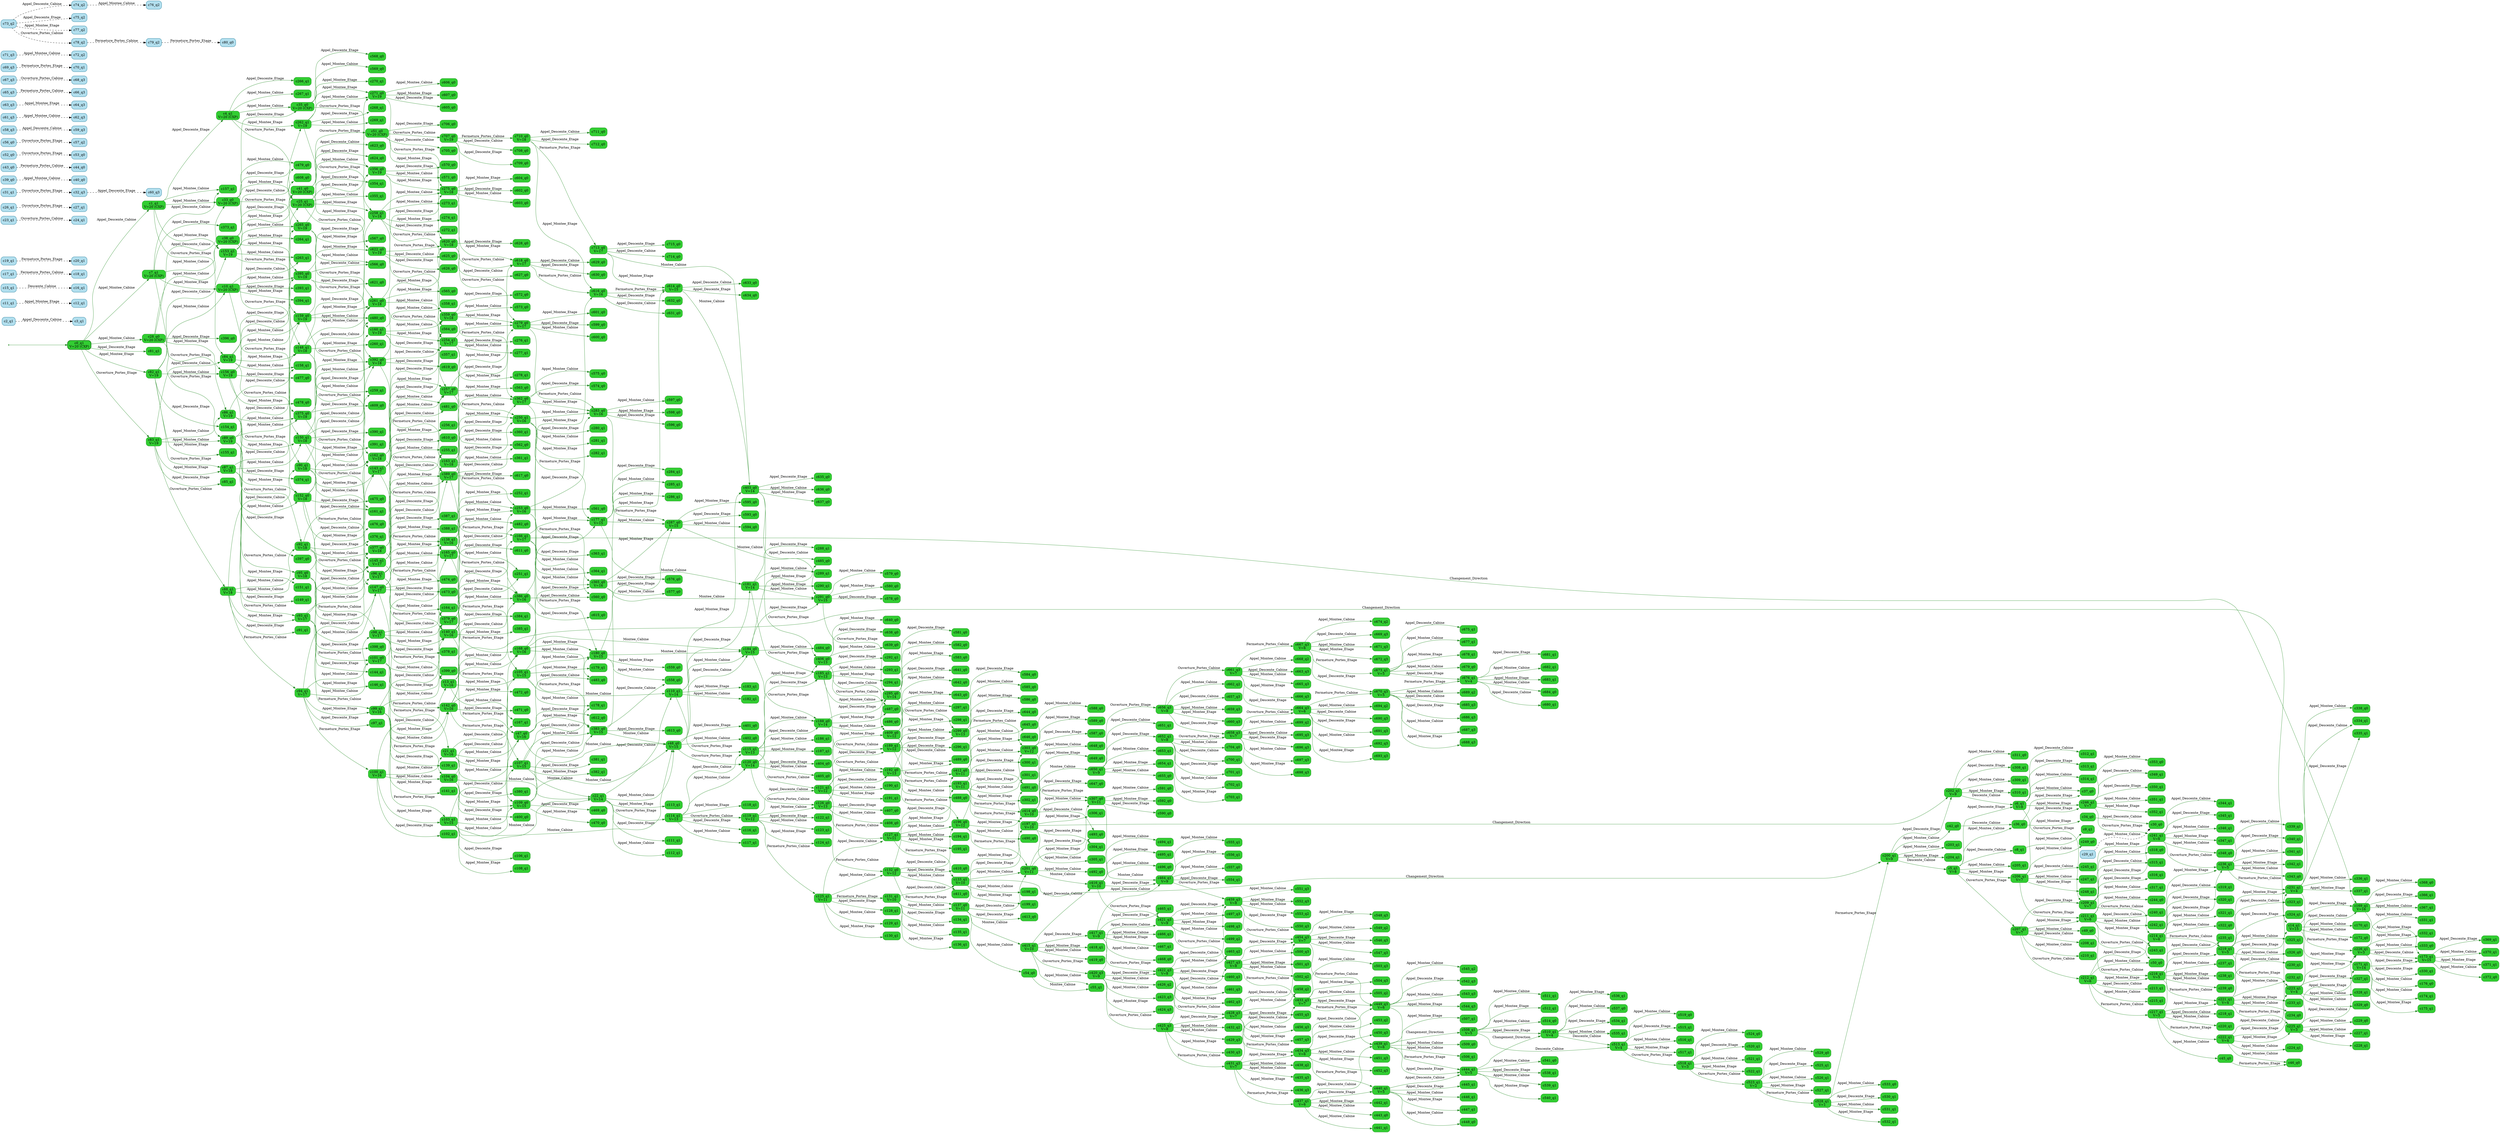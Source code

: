 digraph g {

	rankdir="LR"

	__invisible__[shape="point", color="forestgreen"]
	c0_q1[label="c0_q1\nV=20 (CXP)", shape="box", style="rounded, filled", color="forestgreen", fillcolor="limegreen", penwidth=3] // Initial
	c1_q1[label="c1_q1\nV=20 (CXP)", shape="box", style="rounded, filled", color="forestgreen", fillcolor="limegreen"]
	c4_q1[label="c4_q1\nV=20 (CXP)", shape="box", style="rounded, filled", color="forestgreen", fillcolor="limegreen"]
	c25_q1[label="c25_q1\nV=20 (CXP)", shape="box", style="rounded, filled", color="forestgreen", fillcolor="limegreen"]
	c354_q1[label="c354_q1", shape="box", style="rounded, filled", color="forestgreen", fillcolor="limegreen"]
	c355_q1[label="c355_q1", shape="box", style="rounded, filled", color="forestgreen", fillcolor="limegreen"]
	c258_q1[label="c258_q1\nV=18", shape="box", style="rounded, filled", color="forestgreen", fillcolor="limegreen"]
	c272_q1[label="c272_q1", shape="box", style="rounded, filled", color="forestgreen", fillcolor="limegreen"]
	c273_q1[label="c273_q1", shape="box", style="rounded, filled", color="forestgreen", fillcolor="limegreen"]
	c274_q1[label="c274_q1", shape="box", style="rounded, filled", color="forestgreen", fillcolor="limegreen"]
	c254_q1[label="c254_q1\nV=17", shape="box", style="rounded, filled", color="forestgreen", fillcolor="limegreen"]
	c276_q1[label="c276_q1", shape="box", style="rounded, filled", color="forestgreen", fillcolor="limegreen"]
	c277_q1[label="c277_q1", shape="box", style="rounded, filled", color="forestgreen", fillcolor="limegreen"]
	c278_q1[label="c278_q1", shape="box", style="rounded, filled", color="forestgreen", fillcolor="limegreen"]
	c250_q1[label="c250_q1\nV=16", shape="box", style="rounded, filled", color="forestgreen", fillcolor="limegreen"]
	c280_q1[label="c280_q1", shape="box", style="rounded, filled", color="forestgreen", fillcolor="limegreen"]
	c281_q1[label="c281_q1", shape="box", style="rounded, filled", color="forestgreen", fillcolor="limegreen"]
	c282_q1[label="c282_q1", shape="box", style="rounded, filled", color="forestgreen", fillcolor="limegreen"]
	c177_q1[label="c177_q1\nV=15", shape="box", style="rounded, filled", color="forestgreen", fillcolor="limegreen"]
	c284_q1[label="c284_q1", shape="box", style="rounded, filled", color="forestgreen", fillcolor="limegreen"]
	c285_q1[label="c285_q1", shape="box", style="rounded, filled", color="forestgreen", fillcolor="limegreen"]
	c286_q1[label="c286_q1", shape="box", style="rounded, filled", color="forestgreen", fillcolor="limegreen"]
	c181_q1[label="c181_q1\nV=14", shape="box", style="rounded, filled", color="forestgreen", fillcolor="limegreen"]
	c288_q1[label="c288_q1", shape="box", style="rounded, filled", color="forestgreen", fillcolor="limegreen"]
	c289_q1[label="c289_q1", shape="box", style="rounded, filled", color="forestgreen", fillcolor="limegreen"]
	c290_q1[label="c290_q1", shape="box", style="rounded, filled", color="forestgreen", fillcolor="limegreen"]
	c185_q1[label="c185_q1\nV=13", shape="box", style="rounded, filled", color="forestgreen", fillcolor="limegreen"]
	c292_q1[label="c292_q1", shape="box", style="rounded, filled", color="forestgreen", fillcolor="limegreen"]
	c293_q1[label="c293_q1", shape="box", style="rounded, filled", color="forestgreen", fillcolor="limegreen"]
	c294_q1[label="c294_q1", shape="box", style="rounded, filled", color="forestgreen", fillcolor="limegreen"]
	c189_q1[label="c189_q1\nV=12", shape="box", style="rounded, filled", color="forestgreen", fillcolor="limegreen"]
	c296_q1[label="c296_q1", shape="box", style="rounded, filled", color="forestgreen", fillcolor="limegreen"]
	c297_q1[label="c297_q1", shape="box", style="rounded, filled", color="forestgreen", fillcolor="limegreen"]
	c298_q1[label="c298_q1", shape="box", style="rounded, filled", color="forestgreen", fillcolor="limegreen"]
	c193_q1[label="c193_q1\nV=11", shape="box", style="rounded, filled", color="forestgreen", fillcolor="limegreen"]
	c300_q1[label="c300_q1", shape="box", style="rounded, filled", color="forestgreen", fillcolor="limegreen"]
	c301_q1[label="c301_q1", shape="box", style="rounded, filled", color="forestgreen", fillcolor="limegreen"]
	c302_q1[label="c302_q1", shape="box", style="rounded, filled", color="forestgreen", fillcolor="limegreen"]
	c197_q1[label="c197_q1\nV=10", shape="box", style="rounded, filled", color="forestgreen", fillcolor="limegreen"]
	c304_q1[label="c304_q1", shape="box", style="rounded, filled", color="forestgreen", fillcolor="limegreen"]
	c305_q1[label="c305_q1", shape="box", style="rounded, filled", color="forestgreen", fillcolor="limegreen"]
	c306_q1[label="c306_q1", shape="box", style="rounded, filled", color="forestgreen", fillcolor="limegreen"]
	c202_q1[label="c202_q1\nV=9", shape="box", style="rounded, filled", color="forestgreen", fillcolor="limegreen"]
	c308_q1[label="c308_q1", shape="box", style="rounded, filled", color="forestgreen", fillcolor="limegreen"]
	c309_q1[label="c309_q1", shape="box", style="rounded, filled", color="forestgreen", fillcolor="limegreen"]
	c310_q1[label="c310_q1", shape="box", style="rounded, filled", color="forestgreen", fillcolor="limegreen"]
	c6_q1[label="c6_q1\nV=8", shape="box", style="rounded, filled", color="forestgreen", fillcolor="limegreen"]
	c312_q1[label="c312_q1", shape="box", style="rounded, filled", color="forestgreen", fillcolor="limegreen"]
	c313_q1[label="c313_q1", shape="box", style="rounded, filled", color="forestgreen", fillcolor="limegreen"]
	c314_q1[label="c314_q1", shape="box", style="rounded, filled", color="forestgreen", fillcolor="limegreen"]
	c246_q1[label="c246_q1\nV=7", shape="box", style="rounded, filled", color="forestgreen", fillcolor="limegreen"]
	c349_q1[label="c349_q1", shape="box", style="rounded, filled", color="forestgreen", fillcolor="limegreen"]
	c350_q1[label="c350_q1", shape="box", style="rounded, filled", color="forestgreen", fillcolor="limegreen"]
	c351_q1[label="c351_q1", shape="box", style="rounded, filled", color="forestgreen", fillcolor="limegreen"]
	c352_q1[label="c352_q1", shape="box", style="rounded, filled", color="forestgreen", fillcolor="limegreen"]
	c241_q1[label="c241_q1\nV=6", shape="box", style="rounded, filled", color="forestgreen", fillcolor="limegreen"]
	c344_q1[label="c344_q1", shape="box", style="rounded, filled", color="forestgreen", fillcolor="limegreen"]
	c345_q1[label="c345_q1", shape="box", style="rounded, filled", color="forestgreen", fillcolor="limegreen"]
	c346_q1[label="c346_q1", shape="box", style="rounded, filled", color="forestgreen", fillcolor="limegreen"]
	c347_q1[label="c347_q1", shape="box", style="rounded, filled", color="forestgreen", fillcolor="limegreen"]
	c236_q1[label="c236_q1\nV=5", shape="box", style="rounded, filled", color="forestgreen", fillcolor="limegreen"]
	c339_q1[label="c339_q1", shape="box", style="rounded, filled", color="forestgreen", fillcolor="limegreen"]
	c340_q1[label="c340_q1", shape="box", style="rounded, filled", color="forestgreen", fillcolor="limegreen"]
	c341_q1[label="c341_q1", shape="box", style="rounded, filled", color="forestgreen", fillcolor="limegreen"]
	c342_q1[label="c342_q1", shape="box", style="rounded, filled", color="forestgreen", fillcolor="limegreen"]
	c231_q1[label="c231_q1\nV=4", shape="box", style="rounded, filled", color="forestgreen", fillcolor="limegreen"]
	c334_q1[label="c334_q1", shape="box", style="rounded, filled", color="forestgreen", fillcolor="limegreen"]
	c335_q1[label="c335_q1", shape="box", style="rounded, filled", color="forestgreen", fillcolor="limegreen"]
	c336_q1[label="c336_q1", shape="box", style="rounded, filled", color="forestgreen", fillcolor="limegreen"]
	c337_q1[label="c337_q1", shape="box", style="rounded, filled", color="forestgreen", fillcolor="limegreen"]
	c226_q1[label="c226_q1\nV=3", shape="box", style="rounded, filled", color="forestgreen", fillcolor="limegreen"]
	c173_q1[label="c173_q1\nV=15", shape="box", style="rounded, filled", color="forestgreen", fillcolor="limegreen"]
	c369_q1[label="c369_q1", shape="box", style="rounded, filled", color="forestgreen", fillcolor="limegreen"]
	c370_q1[label="c370_q1", shape="box", style="rounded, filled", color="forestgreen", fillcolor="limegreen"]
	c371_q1[label="c371_q1", shape="box", style="rounded, filled", color="forestgreen", fillcolor="limegreen"]
	c372_q0[label="c372_q0", shape="box", style="rounded, filled", color="forestgreen", fillcolor="limegreen"]
	c330_q1[label="c330_q1", shape="box", style="rounded, filled", color="forestgreen", fillcolor="limegreen"]
	c331_q1[label="c331_q1", shape="box", style="rounded, filled", color="forestgreen", fillcolor="limegreen"]
	c332_q1[label="c332_q1", shape="box", style="rounded, filled", color="forestgreen", fillcolor="limegreen"]
	c333_q0[label="c333_q0", shape="box", style="rounded, filled", color="forestgreen", fillcolor="limegreen"]
	c338_q0[label="c338_q0", shape="box", style="rounded, filled", color="forestgreen", fillcolor="limegreen"]
	c343_q0[label="c343_q0", shape="box", style="rounded, filled", color="forestgreen", fillcolor="limegreen"]
	c348_q0[label="c348_q0", shape="box", style="rounded, filled", color="forestgreen", fillcolor="limegreen"]
	c353_q0[label="c353_q0", shape="box", style="rounded, filled", color="forestgreen", fillcolor="limegreen"]
	c209_q1[label="c209_q1\nV=7", shape="box", style="rounded, filled", color="forestgreen", fillcolor="limegreen"]
	c315_q1[label="c315_q1", shape="box", style="rounded, filled", color="forestgreen", fillcolor="limegreen"]
	c316_q1[label="c316_q1", shape="box", style="rounded, filled", color="forestgreen", fillcolor="limegreen"]
	c317_q1[label="c317_q1", shape="box", style="rounded, filled", color="forestgreen", fillcolor="limegreen"]
	c214_q1[label="c214_q1\nV=6", shape="box", style="rounded, filled", color="forestgreen", fillcolor="limegreen"]
	c319_q1[label="c319_q1", shape="box", style="rounded, filled", color="forestgreen", fillcolor="limegreen"]
	c320_q1[label="c320_q1", shape="box", style="rounded, filled", color="forestgreen", fillcolor="limegreen"]
	c321_q1[label="c321_q1", shape="box", style="rounded, filled", color="forestgreen", fillcolor="limegreen"]
	c219_q1[label="c219_q1\nV=5", shape="box", style="rounded, filled", color="forestgreen", fillcolor="limegreen"]
	c323_q1[label="c323_q1", shape="box", style="rounded, filled", color="forestgreen", fillcolor="limegreen"]
	c324_q1[label="c324_q1", shape="box", style="rounded, filled", color="forestgreen", fillcolor="limegreen"]
	c325_q1[label="c325_q1", shape="box", style="rounded, filled", color="forestgreen", fillcolor="limegreen"]
	c223_q1[label="c223_q1\nV=4", shape="box", style="rounded, filled", color="forestgreen", fillcolor="limegreen"]
	c169_q1[label="c169_q1\nV=16", shape="box", style="rounded, filled", color="forestgreen", fillcolor="limegreen"]
	c366_q1[label="c366_q1", shape="box", style="rounded, filled", color="forestgreen", fillcolor="limegreen"]
	c367_q1[label="c367_q1", shape="box", style="rounded, filled", color="forestgreen", fillcolor="limegreen"]
	c368_q0[label="c368_q0", shape="box", style="rounded, filled", color="forestgreen", fillcolor="limegreen"]
	c327_q1[label="c327_q1", shape="box", style="rounded, filled", color="forestgreen", fillcolor="limegreen"]
	c328_q1[label="c328_q1", shape="box", style="rounded, filled", color="forestgreen", fillcolor="limegreen"]
	c329_q0[label="c329_q0", shape="box", style="rounded, filled", color="forestgreen", fillcolor="limegreen"]
	c326_q0[label="c326_q0", shape="box", style="rounded, filled", color="forestgreen", fillcolor="limegreen"]
	c322_q0[label="c322_q0", shape="box", style="rounded, filled", color="forestgreen", fillcolor="limegreen"]
	c318_q0[label="c318_q0", shape="box", style="rounded, filled", color="forestgreen", fillcolor="limegreen"]
	c37_q0[label="c37_q0", shape="box", style="rounded, filled", color="forestgreen", fillcolor="limegreen"]
	c311_q0[label="c311_q0", shape="box", style="rounded, filled", color="forestgreen", fillcolor="limegreen"]
	c307_q0[label="c307_q0\nV=11", shape="box", style="rounded, filled", color="forestgreen", fillcolor="limegreen"]
	c590_q0[label="c590_q0", shape="box", style="rounded, filled", color="forestgreen", fillcolor="limegreen"]
	c591_q0[label="c591_q0", shape="box", style="rounded, filled", color="forestgreen", fillcolor="limegreen"]
	c592_q0[label="c592_q0", shape="box", style="rounded, filled", color="forestgreen", fillcolor="limegreen"]
	c464_q1[label="c464_q1\nV=9", shape="box", style="rounded, filled", color="forestgreen", fillcolor="limegreen"]
	c554_q1[label="c554_q1", shape="box", style="rounded, filled", color="forestgreen", fillcolor="limegreen"]
	c555_q1[label="c555_q1", shape="box", style="rounded, filled", color="forestgreen", fillcolor="limegreen"]
	c556_q1[label="c556_q1", shape="box", style="rounded, filled", color="forestgreen", fillcolor="limegreen"]
	c557_q0[label="c557_q0", shape="box", style="rounded, filled", color="forestgreen", fillcolor="limegreen"]
	c459_q3[label="c459_q3\nV=8", shape="box", style="rounded, filled", color="forestgreen", fillcolor="limegreen"]
	c550_q3[label="c550_q3", shape="box", style="rounded, filled", color="forestgreen", fillcolor="limegreen"]
	c551_q3[label="c551_q3", shape="box", style="rounded, filled", color="forestgreen", fillcolor="limegreen"]
	c552_q3[label="c552_q3", shape="box", style="rounded, filled", color="forestgreen", fillcolor="limegreen"]
	c454_q3[label="c454_q3\nV=7", shape="box", style="rounded, filled", color="forestgreen", fillcolor="limegreen"]
	c546_q3[label="c546_q3", shape="box", style="rounded, filled", color="forestgreen", fillcolor="limegreen"]
	c547_q3[label="c547_q3", shape="box", style="rounded, filled", color="forestgreen", fillcolor="limegreen"]
	c548_q3[label="c548_q3", shape="box", style="rounded, filled", color="forestgreen", fillcolor="limegreen"]
	c449_q3[label="c449_q3\nV=6", shape="box", style="rounded, filled", color="forestgreen", fillcolor="limegreen"]
	c542_q3[label="c542_q3", shape="box", style="rounded, filled", color="forestgreen", fillcolor="limegreen"]
	c543_q3[label="c543_q3", shape="box", style="rounded, filled", color="forestgreen", fillcolor="limegreen"]
	c544_q3[label="c544_q3", shape="box", style="rounded, filled", color="forestgreen", fillcolor="limegreen"]
	c444_q1[label="c444_q1\nV=5", shape="box", style="rounded, filled", color="forestgreen", fillcolor="limegreen"]
	c538_q1[label="c538_q1", shape="box", style="rounded, filled", color="forestgreen", fillcolor="limegreen"]
	c539_q1[label="c539_q1", shape="box", style="rounded, filled", color="forestgreen", fillcolor="limegreen"]
	c540_q1[label="c540_q1", shape="box", style="rounded, filled", color="forestgreen", fillcolor="limegreen"]
	c510_q1[label="c510_q1\nV=4", shape="box", style="rounded, filled", color="forestgreen", fillcolor="limegreen"]
	c534_q1[label="c534_q1", shape="box", style="rounded, filled", color="forestgreen", fillcolor="limegreen"]
	c535_q1[label="c535_q1", shape="box", style="rounded, filled", color="forestgreen", fillcolor="limegreen"]
	c536_q1[label="c536_q1", shape="box", style="rounded, filled", color="forestgreen", fillcolor="limegreen"]
	c513_q1[label="c513_q1\nV=4", shape="box", style="rounded, filled", color="forestgreen", fillcolor="limegreen"]
	c515_q1[label="c515_q1", shape="box", style="rounded, filled", color="forestgreen", fillcolor="limegreen"]
	c516_q1[label="c516_q1", shape="box", style="rounded, filled", color="forestgreen", fillcolor="limegreen"]
	c517_q1[label="c517_q1", shape="box", style="rounded, filled", color="forestgreen", fillcolor="limegreen"]
	c518_q1[label="c518_q1\nV=3", shape="box", style="rounded, filled", color="forestgreen", fillcolor="limegreen"]
	c520_q1[label="c520_q1", shape="box", style="rounded, filled", color="forestgreen", fillcolor="limegreen"]
	c521_q1[label="c521_q1", shape="box", style="rounded, filled", color="forestgreen", fillcolor="limegreen"]
	c522_q1[label="c522_q1", shape="box", style="rounded, filled", color="forestgreen", fillcolor="limegreen"]
	c523_q1[label="c523_q1\nV=2", shape="box", style="rounded, filled", color="forestgreen", fillcolor="limegreen"]
	c525_q1[label="c525_q1", shape="box", style="rounded, filled", color="forestgreen", fillcolor="limegreen"]
	c526_q1[label="c526_q1", shape="box", style="rounded, filled", color="forestgreen", fillcolor="limegreen"]
	c527_q1[label="c527_q1", shape="box", style="rounded, filled", color="forestgreen", fillcolor="limegreen"]
	c528_q1[label="c528_q1\nV=1", shape="box", style="rounded, filled", color="forestgreen", fillcolor="limegreen"]
	c530_q1[label="c530_q1", shape="box", style="rounded, filled", color="forestgreen", fillcolor="limegreen"]
	c531_q1[label="c531_q1", shape="box", style="rounded, filled", color="forestgreen", fillcolor="limegreen"]
	c532_q1[label="c532_q1", shape="box", style="rounded, filled", color="forestgreen", fillcolor="limegreen"]
	c200_q1[label="c200_q1\nV=9", shape="box", style="rounded, filled", color="forestgreen", fillcolor="limegreen"]
	c203_q1[label="c203_q1", shape="box", style="rounded, filled", color="forestgreen", fillcolor="limegreen"]
	c204_q1[label="c204_q1", shape="box", style="rounded, filled", color="forestgreen", fillcolor="limegreen"]
	c5_q1[label="c5_q1\nV=8", shape="box", style="rounded, filled", color="forestgreen", fillcolor="limegreen"]
	c8_q1[label="c8_q1", shape="box", style="rounded, filled", color="forestgreen", fillcolor="limegreen"]
	c9_q1[label="c9_q1", shape="box", style="rounded, filled", color="forestgreen", fillcolor="limegreen"]
	c205_q1[label="c205_q1", shape="box", style="rounded, filled", color="forestgreen", fillcolor="limegreen"]
	c206_q1[label="c206_q1\nV=7", shape="box", style="rounded, filled", color="forestgreen", fillcolor="limegreen"]
	c245_q1[label="c245_q1", shape="box", style="rounded, filled", color="forestgreen", fillcolor="limegreen"]
	c247_q1[label="c247_q1", shape="box", style="rounded, filled", color="forestgreen", fillcolor="limegreen"]
	c248_q1[label="c248_q1", shape="box", style="rounded, filled", color="forestgreen", fillcolor="limegreen"]
	c211_q1[label="c211_q1\nV=6", shape="box", style="rounded, filled", color="forestgreen", fillcolor="limegreen"]
	c240_q1[label="c240_q1", shape="box", style="rounded, filled", color="forestgreen", fillcolor="limegreen"]
	c242_q1[label="c242_q1", shape="box", style="rounded, filled", color="forestgreen", fillcolor="limegreen"]
	c243_q1[label="c243_q1", shape="box", style="rounded, filled", color="forestgreen", fillcolor="limegreen"]
	c216_q1[label="c216_q1\nV=5", shape="box", style="rounded, filled", color="forestgreen", fillcolor="limegreen"]
	c235_q1[label="c235_q1", shape="box", style="rounded, filled", color="forestgreen", fillcolor="limegreen"]
	c237_q1[label="c237_q1", shape="box", style="rounded, filled", color="forestgreen", fillcolor="limegreen"]
	c238_q1[label="c238_q1", shape="box", style="rounded, filled", color="forestgreen", fillcolor="limegreen"]
	c221_q1[label="c221_q1\nV=4", shape="box", style="rounded, filled", color="forestgreen", fillcolor="limegreen"]
	c230_q1[label="c230_q1", shape="box", style="rounded, filled", color="forestgreen", fillcolor="limegreen"]
	c232_q1[label="c232_q1", shape="box", style="rounded, filled", color="forestgreen", fillcolor="limegreen"]
	c233_q1[label="c233_q1", shape="box", style="rounded, filled", color="forestgreen", fillcolor="limegreen"]
	c225_q1[label="c225_q1\nV=3", shape="box", style="rounded, filled", color="forestgreen", fillcolor="limegreen"]
	c171_q1[label="c171_q1\nV=14", shape="box", style="rounded, filled", color="forestgreen", fillcolor="limegreen"]
	c174_q1[label="c174_q1", shape="box", style="rounded, filled", color="forestgreen", fillcolor="limegreen"]
	c175_q1[label="c175_q1", shape="box", style="rounded, filled", color="forestgreen", fillcolor="limegreen"]
	c176_q0[label="c176_q0", shape="box", style="rounded, filled", color="forestgreen", fillcolor="limegreen"]
	c227_q1[label="c227_q1", shape="box", style="rounded, filled", color="forestgreen", fillcolor="limegreen"]
	c228_q1[label="c228_q1", shape="box", style="rounded, filled", color="forestgreen", fillcolor="limegreen"]
	c229_q0[label="c229_q0", shape="box", style="rounded, filled", color="forestgreen", fillcolor="limegreen"]
	c234_q0[label="c234_q0", shape="box", style="rounded, filled", color="forestgreen", fillcolor="limegreen"]
	c239_q0[label="c239_q0", shape="box", style="rounded, filled", color="forestgreen", fillcolor="limegreen"]
	c244_q0[label="c244_q0", shape="box", style="rounded, filled", color="forestgreen", fillcolor="limegreen"]
	c249_q0[label="c249_q0", shape="box", style="rounded, filled", color="forestgreen", fillcolor="limegreen"]
	c207_q1[label="c207_q1\nV=7", shape="box", style="rounded, filled", color="forestgreen", fillcolor="limegreen"]
	c208_q1[label="c208_q1", shape="box", style="rounded, filled", color="forestgreen", fillcolor="limegreen"]
	c210_q1[label="c210_q1", shape="box", style="rounded, filled", color="forestgreen", fillcolor="limegreen"]
	c212_q1[label="c212_q1\nV=6", shape="box", style="rounded, filled", color="forestgreen", fillcolor="limegreen"]
	c213_q1[label="c213_q1", shape="box", style="rounded, filled", color="forestgreen", fillcolor="limegreen"]
	c215_q1[label="c215_q1", shape="box", style="rounded, filled", color="forestgreen", fillcolor="limegreen"]
	c217_q1[label="c217_q1\nV=5", shape="box", style="rounded, filled", color="forestgreen", fillcolor="limegreen"]
	c218_q1[label="c218_q1", shape="box", style="rounded, filled", color="forestgreen", fillcolor="limegreen"]
	c220_q1[label="c220_q1", shape="box", style="rounded, filled", color="forestgreen", fillcolor="limegreen"]
	c222_q1[label="c222_q1\nV=4", shape="box", style="rounded, filled", color="forestgreen", fillcolor="limegreen"]
	c14_q1[label="c14_q1\nV=15", shape="box", style="rounded, filled", color="forestgreen", fillcolor="limegreen"]
	c170_q1[label="c170_q1", shape="box", style="rounded, filled", color="forestgreen", fillcolor="limegreen"]
	c172_q0[label="c172_q0", shape="box", style="rounded, filled", color="forestgreen", fillcolor="limegreen"]
	c224_q1[label="c224_q1", shape="box", style="rounded, filled", color="forestgreen", fillcolor="limegreen"]
	c46_q0[label="c46_q0", shape="box", style="rounded, filled", color="forestgreen", fillcolor="limegreen"]
	c45_q0[label="c45_q0", shape="box", style="rounded, filled", color="forestgreen", fillcolor="limegreen"]
	c50_q0[label="c50_q0", shape="box", style="rounded, filled", color="forestgreen", fillcolor="limegreen"]
	c49_q0[label="c49_q0", shape="box", style="rounded, filled", color="forestgreen", fillcolor="limegreen"]
	c36_q0[label="c36_q0", shape="box", style="rounded, filled", color="forestgreen", fillcolor="limegreen"]
	c34_q0[label="c34_q0", shape="box", style="rounded, filled", color="forestgreen", fillcolor="limegreen"]
	c30_q0[label="c30_q0", shape="box", style="rounded, filled", color="forestgreen", fillcolor="limegreen"]
	c42_q0[label="c42_q0", shape="box", style="rounded, filled", color="forestgreen", fillcolor="limegreen"]
	c533_q0[label="c533_q0", shape="box", style="rounded, filled", color="forestgreen", fillcolor="limegreen"]
	c529_q0[label="c529_q0", shape="box", style="rounded, filled", color="forestgreen", fillcolor="limegreen"]
	c524_q0[label="c524_q0", shape="box", style="rounded, filled", color="forestgreen", fillcolor="limegreen"]
	c519_q0[label="c519_q0", shape="box", style="rounded, filled", color="forestgreen", fillcolor="limegreen"]
	c537_q0[label="c537_q0", shape="box", style="rounded, filled", color="forestgreen", fillcolor="limegreen"]
	c541_q0[label="c541_q0", shape="box", style="rounded, filled", color="forestgreen", fillcolor="limegreen"]
	c545_q2[label="c545_q2", shape="box", style="rounded, filled", color="forestgreen", fillcolor="limegreen"]
	c549_q2[label="c549_q2", shape="box", style="rounded, filled", color="forestgreen", fillcolor="limegreen"]
	c553_q2[label="c553_q2", shape="box", style="rounded, filled", color="forestgreen", fillcolor="limegreen"]
	c303_q0[label="c303_q0\nV=12", shape="box", style="rounded, filled", color="forestgreen", fillcolor="limegreen"]
	c587_q0[label="c587_q0", shape="box", style="rounded, filled", color="forestgreen", fillcolor="limegreen"]
	c588_q0[label="c588_q0", shape="box", style="rounded, filled", color="forestgreen", fillcolor="limegreen"]
	c589_q0[label="c589_q0", shape="box", style="rounded, filled", color="forestgreen", fillcolor="limegreen"]
	c299_q0[label="c299_q0\nV=13", shape="box", style="rounded, filled", color="forestgreen", fillcolor="limegreen"]
	c584_q0[label="c584_q0", shape="box", style="rounded, filled", color="forestgreen", fillcolor="limegreen"]
	c585_q0[label="c585_q0", shape="box", style="rounded, filled", color="forestgreen", fillcolor="limegreen"]
	c586_q0[label="c586_q0", shape="box", style="rounded, filled", color="forestgreen", fillcolor="limegreen"]
	c295_q0[label="c295_q0\nV=14", shape="box", style="rounded, filled", color="forestgreen", fillcolor="limegreen"]
	c581_q0[label="c581_q0", shape="box", style="rounded, filled", color="forestgreen", fillcolor="limegreen"]
	c582_q0[label="c582_q0", shape="box", style="rounded, filled", color="forestgreen", fillcolor="limegreen"]
	c583_q0[label="c583_q0", shape="box", style="rounded, filled", color="forestgreen", fillcolor="limegreen"]
	c291_q0[label="c291_q0\nV=15", shape="box", style="rounded, filled", color="forestgreen", fillcolor="limegreen"]
	c578_q0[label="c578_q0", shape="box", style="rounded, filled", color="forestgreen", fillcolor="limegreen"]
	c579_q0[label="c579_q0", shape="box", style="rounded, filled", color="forestgreen", fillcolor="limegreen"]
	c580_q0[label="c580_q0", shape="box", style="rounded, filled", color="forestgreen", fillcolor="limegreen"]
	c287_q0[label="c287_q0\nV=15", shape="box", style="rounded, filled", color="forestgreen", fillcolor="limegreen"]
	c593_q0[label="c593_q0", shape="box", style="rounded, filled", color="forestgreen", fillcolor="limegreen"]
	c594_q0[label="c594_q0", shape="box", style="rounded, filled", color="forestgreen", fillcolor="limegreen"]
	c595_q0[label="c595_q0", shape="box", style="rounded, filled", color="forestgreen", fillcolor="limegreen"]
	c283_q0[label="c283_q0\nV=16", shape="box", style="rounded, filled", color="forestgreen", fillcolor="limegreen"]
	c596_q0[label="c596_q0", shape="box", style="rounded, filled", color="forestgreen", fillcolor="limegreen"]
	c597_q0[label="c597_q0", shape="box", style="rounded, filled", color="forestgreen", fillcolor="limegreen"]
	c598_q0[label="c598_q0", shape="box", style="rounded, filled", color="forestgreen", fillcolor="limegreen"]
	c279_q0[label="c279_q0\nV=17", shape="box", style="rounded, filled", color="forestgreen", fillcolor="limegreen"]
	c599_q0[label="c599_q0", shape="box", style="rounded, filled", color="forestgreen", fillcolor="limegreen"]
	c600_q0[label="c600_q0", shape="box", style="rounded, filled", color="forestgreen", fillcolor="limegreen"]
	c601_q0[label="c601_q0", shape="box", style="rounded, filled", color="forestgreen", fillcolor="limegreen"]
	c275_q0[label="c275_q0\nV=18", shape="box", style="rounded, filled", color="forestgreen", fillcolor="limegreen"]
	c602_q0[label="c602_q0", shape="box", style="rounded, filled", color="forestgreen", fillcolor="limegreen"]
	c603_q0[label="c603_q0", shape="box", style="rounded, filled", color="forestgreen", fillcolor="limegreen"]
	c604_q0[label="c604_q0", shape="box", style="rounded, filled", color="forestgreen", fillcolor="limegreen"]
	c160_q1[label="c160_q1\nV=19", shape="box", style="rounded, filled", color="forestgreen", fillcolor="limegreen"]
	c357_q1[label="c357_q1", shape="box", style="rounded, filled", color="forestgreen", fillcolor="limegreen"]
	c358_q1[label="c358_q1", shape="box", style="rounded, filled", color="forestgreen", fillcolor="limegreen"]
	c163_q1[label="c163_q1\nV=18", shape="box", style="rounded, filled", color="forestgreen", fillcolor="limegreen"]
	c360_q1[label="c360_q1", shape="box", style="rounded, filled", color="forestgreen", fillcolor="limegreen"]
	c361_q1[label="c361_q1", shape="box", style="rounded, filled", color="forestgreen", fillcolor="limegreen"]
	c166_q1[label="c166_q1\nV=17", shape="box", style="rounded, filled", color="forestgreen", fillcolor="limegreen"]
	c363_q1[label="c363_q1", shape="box", style="rounded, filled", color="forestgreen", fillcolor="limegreen"]
	c364_q1[label="c364_q1", shape="box", style="rounded, filled", color="forestgreen", fillcolor="limegreen"]
	c365_q0[label="c365_q0\nV=16", shape="box", style="rounded, filled", color="forestgreen", fillcolor="limegreen"]
	c576_q0[label="c576_q0", shape="box", style="rounded, filled", color="forestgreen", fillcolor="limegreen"]
	c577_q0[label="c577_q0", shape="box", style="rounded, filled", color="forestgreen", fillcolor="limegreen"]
	c362_q0[label="c362_q0\nV=17", shape="box", style="rounded, filled", color="forestgreen", fillcolor="limegreen"]
	c574_q0[label="c574_q0", shape="box", style="rounded, filled", color="forestgreen", fillcolor="limegreen"]
	c575_q0[label="c575_q0", shape="box", style="rounded, filled", color="forestgreen", fillcolor="limegreen"]
	c359_q0[label="c359_q0\nV=18", shape="box", style="rounded, filled", color="forestgreen", fillcolor="limegreen"]
	c572_q0[label="c572_q0", shape="box", style="rounded, filled", color="forestgreen", fillcolor="limegreen"]
	c573_q0[label="c573_q0", shape="box", style="rounded, filled", color="forestgreen", fillcolor="limegreen"]
	c356_q0[label="c356_q0\nV=19", shape="box", style="rounded, filled", color="forestgreen", fillcolor="limegreen"]
	c570_q0[label="c570_q0", shape="box", style="rounded, filled", color="forestgreen", fillcolor="limegreen"]
	c571_q0[label="c571_q0", shape="box", style="rounded, filled", color="forestgreen", fillcolor="limegreen"]
	c266_q1[label="c266_q1", shape="box", style="rounded, filled", color="forestgreen", fillcolor="limegreen"]
	c267_q1[label="c267_q1", shape="box", style="rounded, filled", color="forestgreen", fillcolor="limegreen"]
	c262_q1[label="c262_q1\nV=19", shape="box", style="rounded, filled", color="forestgreen", fillcolor="limegreen"]
	c268_q1[label="c268_q1", shape="box", style="rounded, filled", color="forestgreen", fillcolor="limegreen"]
	c269_q1[label="c269_q1", shape="box", style="rounded, filled", color="forestgreen", fillcolor="limegreen"]
	c270_q1[label="c270_q1", shape="box", style="rounded, filled", color="forestgreen", fillcolor="limegreen"]
	c271_q0[label="c271_q0\nV=19", shape="box", style="rounded, filled", color="forestgreen", fillcolor="limegreen"]
	c605_q0[label="c605_q0", shape="box", style="rounded, filled", color="forestgreen", fillcolor="limegreen"]
	c606_q0[label="c606_q0", shape="box", style="rounded, filled", color="forestgreen", fillcolor="limegreen"]
	c607_q0[label="c607_q0", shape="box", style="rounded, filled", color="forestgreen", fillcolor="limegreen"]
	c35_q0[label="c35_q0\nV=20 (CXP)", shape="box", style="rounded, filled", color="forestgreen", fillcolor="limegreen"]
	c568_q0[label="c568_q0", shape="box", style="rounded, filled", color="forestgreen", fillcolor="limegreen"]
	c569_q0[label="c569_q0", shape="box", style="rounded, filled", color="forestgreen", fillcolor="limegreen"]
	c157_q1[label="c157_q1", shape="box", style="rounded, filled", color="forestgreen", fillcolor="limegreen"]
	c153_q1[label="c153_q1\nV=19", shape="box", style="rounded, filled", color="forestgreen", fillcolor="limegreen"]
	c263_q1[label="c263_q1", shape="box", style="rounded, filled", color="forestgreen", fillcolor="limegreen"]
	c264_q1[label="c264_q1", shape="box", style="rounded, filled", color="forestgreen", fillcolor="limegreen"]
	c148_q1[label="c148_q1\nV=18", shape="box", style="rounded, filled", color="forestgreen", fillcolor="limegreen"]
	c259_q1[label="c259_q1", shape="box", style="rounded, filled", color="forestgreen", fillcolor="limegreen"]
	c260_q1[label="c260_q1", shape="box", style="rounded, filled", color="forestgreen", fillcolor="limegreen"]
	c143_q1[label="c143_q1\nV=17", shape="box", style="rounded, filled", color="forestgreen", fillcolor="limegreen"]
	c255_q1[label="c255_q1", shape="box", style="rounded, filled", color="forestgreen", fillcolor="limegreen"]
	c256_q1[label="c256_q1", shape="box", style="rounded, filled", color="forestgreen", fillcolor="limegreen"]
	c138_q1[label="c138_q1\nV=16", shape="box", style="rounded, filled", color="forestgreen", fillcolor="limegreen"]
	c251_q1[label="c251_q1", shape="box", style="rounded, filled", color="forestgreen", fillcolor="limegreen"]
	c252_q1[label="c252_q1", shape="box", style="rounded, filled", color="forestgreen", fillcolor="limegreen"]
	c105_q1[label="c105_q1\nV=15", shape="box", style="rounded, filled", color="forestgreen", fillcolor="limegreen"]
	c178_q1[label="c178_q1", shape="box", style="rounded, filled", color="forestgreen", fillcolor="limegreen"]
	c179_q1[label="c179_q1", shape="box", style="rounded, filled", color="forestgreen", fillcolor="limegreen"]
	c110_q1[label="c110_q1\nV=14", shape="box", style="rounded, filled", color="forestgreen", fillcolor="limegreen"]
	c182_q1[label="c182_q1", shape="box", style="rounded, filled", color="forestgreen", fillcolor="limegreen"]
	c183_q1[label="c183_q1", shape="box", style="rounded, filled", color="forestgreen", fillcolor="limegreen"]
	c115_q1[label="c115_q1\nV=13", shape="box", style="rounded, filled", color="forestgreen", fillcolor="limegreen"]
	c186_q1[label="c186_q1", shape="box", style="rounded, filled", color="forestgreen", fillcolor="limegreen"]
	c187_q1[label="c187_q1", shape="box", style="rounded, filled", color="forestgreen", fillcolor="limegreen"]
	c121_q1[label="c121_q1\nV=12", shape="box", style="rounded, filled", color="forestgreen", fillcolor="limegreen"]
	c190_q1[label="c190_q1", shape="box", style="rounded, filled", color="forestgreen", fillcolor="limegreen"]
	c191_q1[label="c191_q1", shape="box", style="rounded, filled", color="forestgreen", fillcolor="limegreen"]
	c127_q1[label="c127_q1\nV=11", shape="box", style="rounded, filled", color="forestgreen", fillcolor="limegreen"]
	c194_q1[label="c194_q1", shape="box", style="rounded, filled", color="forestgreen", fillcolor="limegreen"]
	c195_q1[label="c195_q1", shape="box", style="rounded, filled", color="forestgreen", fillcolor="limegreen"]
	c133_q1[label="c133_q1\nV=10", shape="box", style="rounded, filled", color="forestgreen", fillcolor="limegreen"]
	c198_q1[label="c198_q1", shape="box", style="rounded, filled", color="forestgreen", fillcolor="limegreen"]
	c199_q1[label="c199_q1", shape="box", style="rounded, filled", color="forestgreen", fillcolor="limegreen"]
	c201_q0[label="c201_q0\nV=11", shape="box", style="rounded, filled", color="forestgreen", fillcolor="limegreen"]
	c492_q0[label="c492_q0", shape="box", style="rounded, filled", color="forestgreen", fillcolor="limegreen"]
	c493_q0[label="c493_q0", shape="box", style="rounded, filled", color="forestgreen", fillcolor="limegreen"]
	c416_q1[label="c416_q1\nV=10", shape="box", style="rounded, filled", color="forestgreen", fillcolor="limegreen"]
	c494_q1[label="c494_q1", shape="box", style="rounded, filled", color="forestgreen", fillcolor="limegreen"]
	c495_q1[label="c495_q1", shape="box", style="rounded, filled", color="forestgreen", fillcolor="limegreen"]
	c496_q0[label="c496_q0", shape="box", style="rounded, filled", color="forestgreen", fillcolor="limegreen"]
	c421_q3[label="c421_q3\nV=9", shape="box", style="rounded, filled", color="forestgreen", fillcolor="limegreen"]
	c497_q3[label="c497_q3", shape="box", style="rounded, filled", color="forestgreen", fillcolor="limegreen"]
	c498_q3[label="c498_q3", shape="box", style="rounded, filled", color="forestgreen", fillcolor="limegreen"]
	c427_q3[label="c427_q3\nV=8", shape="box", style="rounded, filled", color="forestgreen", fillcolor="limegreen"]
	c500_q3[label="c500_q3", shape="box", style="rounded, filled", color="forestgreen", fillcolor="limegreen"]
	c501_q3[label="c501_q3", shape="box", style="rounded, filled", color="forestgreen", fillcolor="limegreen"]
	c433_q3[label="c433_q3\nV=7", shape="box", style="rounded, filled", color="forestgreen", fillcolor="limegreen"]
	c503_q3[label="c503_q3", shape="box", style="rounded, filled", color="forestgreen", fillcolor="limegreen"]
	c504_q3[label="c504_q3", shape="box", style="rounded, filled", color="forestgreen", fillcolor="limegreen"]
	c439_q1[label="c439_q1\nV=6", shape="box", style="rounded, filled", color="forestgreen", fillcolor="limegreen"]
	c506_q1[label="c506_q1", shape="box", style="rounded, filled", color="forestgreen", fillcolor="limegreen"]
	c507_q1[label="c507_q1", shape="box", style="rounded, filled", color="forestgreen", fillcolor="limegreen"]
	c508_q1[label="c508_q1\nV=5", shape="box", style="rounded, filled", color="forestgreen", fillcolor="limegreen"]
	c511_q1[label="c511_q1", shape="box", style="rounded, filled", color="forestgreen", fillcolor="limegreen"]
	c512_q1[label="c512_q1", shape="box", style="rounded, filled", color="forestgreen", fillcolor="limegreen"]
	c514_q0[label="c514_q0", shape="box", style="rounded, filled", color="forestgreen", fillcolor="limegreen"]
	c509_q0[label="c509_q0", shape="box", style="rounded, filled", color="forestgreen", fillcolor="limegreen"]
	c505_q2[label="c505_q2", shape="box", style="rounded, filled", color="forestgreen", fillcolor="limegreen"]
	c502_q2[label="c502_q2", shape="box", style="rounded, filled", color="forestgreen", fillcolor="limegreen"]
	c499_q2[label="c499_q2", shape="box", style="rounded, filled", color="forestgreen", fillcolor="limegreen"]
	c196_q0[label="c196_q0\nV=12", shape="box", style="rounded, filled", color="forestgreen", fillcolor="limegreen"]
	c490_q0[label="c490_q0", shape="box", style="rounded, filled", color="forestgreen", fillcolor="limegreen"]
	c491_q0[label="c491_q0", shape="box", style="rounded, filled", color="forestgreen", fillcolor="limegreen"]
	c192_q0[label="c192_q0\nV=13", shape="box", style="rounded, filled", color="forestgreen", fillcolor="limegreen"]
	c488_q0[label="c488_q0", shape="box", style="rounded, filled", color="forestgreen", fillcolor="limegreen"]
	c489_q0[label="c489_q0", shape="box", style="rounded, filled", color="forestgreen", fillcolor="limegreen"]
	c188_q0[label="c188_q0\nV=14", shape="box", style="rounded, filled", color="forestgreen", fillcolor="limegreen"]
	c486_q0[label="c486_q0", shape="box", style="rounded, filled", color="forestgreen", fillcolor="limegreen"]
	c487_q0[label="c487_q0", shape="box", style="rounded, filled", color="forestgreen", fillcolor="limegreen"]
	c184_q0[label="c184_q0\nV=15", shape="box", style="rounded, filled", color="forestgreen", fillcolor="limegreen"]
	c484_q0[label="c484_q0", shape="box", style="rounded, filled", color="forestgreen", fillcolor="limegreen"]
	c485_q0[label="c485_q0", shape="box", style="rounded, filled", color="forestgreen", fillcolor="limegreen"]
	c180_q0[label="c180_q0\nV=15", shape="box", style="rounded, filled", color="forestgreen", fillcolor="limegreen"]
	c558_q0[label="c558_q0", shape="box", style="rounded, filled", color="forestgreen", fillcolor="limegreen"]
	c559_q0[label="c559_q0", shape="box", style="rounded, filled", color="forestgreen", fillcolor="limegreen"]
	c253_q0[label="c253_q0\nV=16", shape="box", style="rounded, filled", color="forestgreen", fillcolor="limegreen"]
	c560_q0[label="c560_q0", shape="box", style="rounded, filled", color="forestgreen", fillcolor="limegreen"]
	c561_q0[label="c561_q0", shape="box", style="rounded, filled", color="forestgreen", fillcolor="limegreen"]
	c257_q0[label="c257_q0\nV=17", shape="box", style="rounded, filled", color="forestgreen", fillcolor="limegreen"]
	c562_q0[label="c562_q0", shape="box", style="rounded, filled", color="forestgreen", fillcolor="limegreen"]
	c563_q0[label="c563_q0", shape="box", style="rounded, filled", color="forestgreen", fillcolor="limegreen"]
	c261_q0[label="c261_q0\nV=18", shape="box", style="rounded, filled", color="forestgreen", fillcolor="limegreen"]
	c564_q0[label="c564_q0", shape="box", style="rounded, filled", color="forestgreen", fillcolor="limegreen"]
	c565_q0[label="c565_q0", shape="box", style="rounded, filled", color="forestgreen", fillcolor="limegreen"]
	c265_q0[label="c265_q0\nV=19", shape="box", style="rounded, filled", color="forestgreen", fillcolor="limegreen"]
	c566_q0[label="c566_q0", shape="box", style="rounded, filled", color="forestgreen", fillcolor="limegreen"]
	c567_q0[label="c567_q0", shape="box", style="rounded, filled", color="forestgreen", fillcolor="limegreen"]
	c84_q1[label="c84_q1\nV=19", shape="box", style="rounded, filled", color="forestgreen", fillcolor="limegreen"]
	c158_q1[label="c158_q1", shape="box", style="rounded, filled", color="forestgreen", fillcolor="limegreen"]
	c90_q1[label="c90_q1\nV=18", shape="box", style="rounded, filled", color="forestgreen", fillcolor="limegreen"]
	c161_q1[label="c161_q1", shape="box", style="rounded, filled", color="forestgreen", fillcolor="limegreen"]
	c96_q1[label="c96_q1\nV=17", shape="box", style="rounded, filled", color="forestgreen", fillcolor="limegreen"]
	c164_q1[label="c164_q1", shape="box", style="rounded, filled", color="forestgreen", fillcolor="limegreen"]
	c13_q1[label="c13_q1\nV=16", shape="box", style="rounded, filled", color="forestgreen", fillcolor="limegreen"]
	c167_q1[label="c167_q1", shape="box", style="rounded, filled", color="forestgreen", fillcolor="limegreen"]
	c168_q0[label="c168_q0\nV=16", shape="box", style="rounded, filled", color="forestgreen", fillcolor="limegreen"]
	c483_q0[label="c483_q0", shape="box", style="rounded, filled", color="forestgreen", fillcolor="limegreen"]
	c165_q0[label="c165_q0\nV=17", shape="box", style="rounded, filled", color="forestgreen", fillcolor="limegreen"]
	c482_q0[label="c482_q0", shape="box", style="rounded, filled", color="forestgreen", fillcolor="limegreen"]
	c162_q0[label="c162_q0\nV=18", shape="box", style="rounded, filled", color="forestgreen", fillcolor="limegreen"]
	c481_q0[label="c481_q0", shape="box", style="rounded, filled", color="forestgreen", fillcolor="limegreen"]
	c159_q0[label="c159_q0\nV=19", shape="box", style="rounded, filled", color="forestgreen", fillcolor="limegreen"]
	c480_q0[label="c480_q0", shape="box", style="rounded, filled", color="forestgreen", fillcolor="limegreen"]
	c33_q0[label="c33_q0\nV=20 (CXP)", shape="box", style="rounded, filled", color="forestgreen", fillcolor="limegreen"]
	c479_q0[label="c479_q0", shape="box", style="rounded, filled", color="forestgreen", fillcolor="limegreen"]
	c7_q1[label="c7_q1\nV=20 (CXP)", shape="box", style="rounded, filled", color="forestgreen", fillcolor="limegreen"]
	c10_q1[label="c10_q1\nV=20 (CXP)", shape="box", style="rounded, filled", color="forestgreen", fillcolor="limegreen"]
	c393_q1[label="c393_q1", shape="box", style="rounded, filled", color="forestgreen", fillcolor="limegreen"]
	c394_q1[label="c394_q1", shape="box", style="rounded, filled", color="forestgreen", fillcolor="limegreen"]
	c150_q1[label="c150_q1\nV=18", shape="box", style="rounded, filled", color="forestgreen", fillcolor="limegreen"]
	c390_q1[label="c390_q1", shape="box", style="rounded, filled", color="forestgreen", fillcolor="limegreen"]
	c391_q1[label="c391_q1", shape="box", style="rounded, filled", color="forestgreen", fillcolor="limegreen"]
	c145_q1[label="c145_q1\nV=17", shape="box", style="rounded, filled", color="forestgreen", fillcolor="limegreen"]
	c387_q1[label="c387_q1", shape="box", style="rounded, filled", color="forestgreen", fillcolor="limegreen"]
	c388_q1[label="c388_q1", shape="box", style="rounded, filled", color="forestgreen", fillcolor="limegreen"]
	c140_q1[label="c140_q1\nV=16", shape="box", style="rounded, filled", color="forestgreen", fillcolor="limegreen"]
	c384_q1[label="c384_q1", shape="box", style="rounded, filled", color="forestgreen", fillcolor="limegreen"]
	c385_q1[label="c385_q1", shape="box", style="rounded, filled", color="forestgreen", fillcolor="limegreen"]
	c107_q1[label="c107_q1\nV=15", shape="box", style="rounded, filled", color="forestgreen", fillcolor="limegreen"]
	c381_q1[label="c381_q1", shape="box", style="rounded, filled", color="forestgreen", fillcolor="limegreen"]
	c382_q1[label="c382_q1", shape="box", style="rounded, filled", color="forestgreen", fillcolor="limegreen"]
	c22_q1[label="c22_q1\nV=14", shape="box", style="rounded, filled", color="forestgreen", fillcolor="limegreen"]
	c111_q1[label="c111_q1", shape="box", style="rounded, filled", color="forestgreen", fillcolor="limegreen"]
	c112_q1[label="c112_q1", shape="box", style="rounded, filled", color="forestgreen", fillcolor="limegreen"]
	c113_q1[label="c113_q1", shape="box", style="rounded, filled", color="forestgreen", fillcolor="limegreen"]
	c114_q1[label="c114_q1\nV=13", shape="box", style="rounded, filled", color="forestgreen", fillcolor="limegreen"]
	c116_q1[label="c116_q1", shape="box", style="rounded, filled", color="forestgreen", fillcolor="limegreen"]
	c117_q1[label="c117_q1", shape="box", style="rounded, filled", color="forestgreen", fillcolor="limegreen"]
	c118_q1[label="c118_q1", shape="box", style="rounded, filled", color="forestgreen", fillcolor="limegreen"]
	c119_q1[label="c119_q1\nV=12", shape="box", style="rounded, filled", color="forestgreen", fillcolor="limegreen"]
	c122_q1[label="c122_q1", shape="box", style="rounded, filled", color="forestgreen", fillcolor="limegreen"]
	c123_q1[label="c123_q1", shape="box", style="rounded, filled", color="forestgreen", fillcolor="limegreen"]
	c124_q1[label="c124_q1", shape="box", style="rounded, filled", color="forestgreen", fillcolor="limegreen"]
	c125_q1[label="c125_q1\nV=11", shape="box", style="rounded, filled", color="forestgreen", fillcolor="limegreen"]
	c128_q1[label="c128_q1", shape="box", style="rounded, filled", color="forestgreen", fillcolor="limegreen"]
	c129_q1[label="c129_q1", shape="box", style="rounded, filled", color="forestgreen", fillcolor="limegreen"]
	c130_q1[label="c130_q1", shape="box", style="rounded, filled", color="forestgreen", fillcolor="limegreen"]
	c131_q1[label="c131_q1\nV=10", shape="box", style="rounded, filled", color="forestgreen", fillcolor="limegreen"]
	c134_q1[label="c134_q1", shape="box", style="rounded, filled", color="forestgreen", fillcolor="limegreen"]
	c135_q1[label="c135_q1", shape="box", style="rounded, filled", color="forestgreen", fillcolor="limegreen"]
	c136_q1[label="c136_q1", shape="box", style="rounded, filled", color="forestgreen", fillcolor="limegreen"]
	c137_q0[label="c137_q0\nV=11", shape="box", style="rounded, filled", color="forestgreen", fillcolor="limegreen"]
	c413_q0[label="c413_q0", shape="box", style="rounded, filled", color="forestgreen", fillcolor="limegreen"]
	c54_q0[label="c54_q0", shape="box", style="rounded, filled", color="forestgreen", fillcolor="limegreen"]
	c55_q1[label="c55_q1", shape="box", style="rounded, filled", color="forestgreen", fillcolor="limegreen"]
	c414_q0[label="c414_q0\nV=10", shape="box", style="rounded, filled", color="forestgreen", fillcolor="limegreen"]
	c647_q0[label="c647_q0", shape="box", style="rounded, filled", color="forestgreen", fillcolor="limegreen"]
	c648_q0[label="c648_q0", shape="box", style="rounded, filled", color="forestgreen", fillcolor="limegreen"]
	c649_q0[label="c649_q0", shape="box", style="rounded, filled", color="forestgreen", fillcolor="limegreen"]
	c650_q1[label="c650_q1\nV=9", shape="box", style="rounded, filled", color="forestgreen", fillcolor="limegreen"]
	c651_q1[label="c651_q1", shape="box", style="rounded, filled", color="forestgreen", fillcolor="limegreen"]
	c652_q1[label="c652_q1\nV=8", shape="box", style="rounded, filled", color="forestgreen", fillcolor="limegreen"]
	c700_q1[label="c700_q1", shape="box", style="rounded, filled", color="forestgreen", fillcolor="limegreen"]
	c701_q1[label="c701_q1", shape="box", style="rounded, filled", color="forestgreen", fillcolor="limegreen"]
	c702_q1[label="c702_q1", shape="box", style="rounded, filled", color="forestgreen", fillcolor="limegreen"]
	c703_q1[label="c703_q1", shape="box", style="rounded, filled", color="forestgreen", fillcolor="limegreen"]
	c704_q0[label="c704_q0", shape="box", style="rounded, filled", color="forestgreen", fillcolor="limegreen"]
	c658_q3[label="c658_q3\nV=7", shape="box", style="rounded, filled", color="forestgreen", fillcolor="limegreen"]
	c695_q3[label="c695_q3", shape="box", style="rounded, filled", color="forestgreen", fillcolor="limegreen"]
	c696_q3[label="c696_q3", shape="box", style="rounded, filled", color="forestgreen", fillcolor="limegreen"]
	c697_q3[label="c697_q3", shape="box", style="rounded, filled", color="forestgreen", fillcolor="limegreen"]
	c698_q3[label="c698_q3", shape="box", style="rounded, filled", color="forestgreen", fillcolor="limegreen"]
	c664_q3[label="c664_q3\nV=6", shape="box", style="rounded, filled", color="forestgreen", fillcolor="limegreen"]
	c690_q3[label="c690_q3", shape="box", style="rounded, filled", color="forestgreen", fillcolor="limegreen"]
	c691_q3[label="c691_q3", shape="box", style="rounded, filled", color="forestgreen", fillcolor="limegreen"]
	c692_q3[label="c692_q3", shape="box", style="rounded, filled", color="forestgreen", fillcolor="limegreen"]
	c693_q3[label="c693_q3", shape="box", style="rounded, filled", color="forestgreen", fillcolor="limegreen"]
	c670_q3[label="c670_q3\nV=5", shape="box", style="rounded, filled", color="forestgreen", fillcolor="limegreen"]
	c685_q3[label="c685_q3", shape="box", style="rounded, filled", color="forestgreen", fillcolor="limegreen"]
	c686_q3[label="c686_q3", shape="box", style="rounded, filled", color="forestgreen", fillcolor="limegreen"]
	c687_q3[label="c687_q3", shape="box", style="rounded, filled", color="forestgreen", fillcolor="limegreen"]
	c688_q3[label="c688_q3", shape="box", style="rounded, filled", color="forestgreen", fillcolor="limegreen"]
	c676_q1[label="c676_q1\nV=4", shape="box", style="rounded, filled", color="forestgreen", fillcolor="limegreen"]
	c680_q1[label="c680_q1", shape="box", style="rounded, filled", color="forestgreen", fillcolor="limegreen"]
	c681_q1[label="c681_q1", shape="box", style="rounded, filled", color="forestgreen", fillcolor="limegreen"]
	c682_q1[label="c682_q1", shape="box", style="rounded, filled", color="forestgreen", fillcolor="limegreen"]
	c683_q1[label="c683_q1", shape="box", style="rounded, filled", color="forestgreen", fillcolor="limegreen"]
	c684_q0[label="c684_q0", shape="box", style="rounded, filled", color="forestgreen", fillcolor="limegreen"]
	c689_q2[label="c689_q2", shape="box", style="rounded, filled", color="forestgreen", fillcolor="limegreen"]
	c694_q2[label="c694_q2", shape="box", style="rounded, filled", color="forestgreen", fillcolor="limegreen"]
	c699_q2[label="c699_q2", shape="box", style="rounded, filled", color="forestgreen", fillcolor="limegreen"]
	c653_q1[label="c653_q1", shape="box", style="rounded, filled", color="forestgreen", fillcolor="limegreen"]
	c654_q1[label="c654_q1", shape="box", style="rounded, filled", color="forestgreen", fillcolor="limegreen"]
	c655_q0[label="c655_q0", shape="box", style="rounded, filled", color="forestgreen", fillcolor="limegreen"]
	c656_q3[label="c656_q3\nV=8", shape="box", style="rounded, filled", color="forestgreen", fillcolor="limegreen"]
	c657_q3[label="c657_q3", shape="box", style="rounded, filled", color="forestgreen", fillcolor="limegreen"]
	c659_q3[label="c659_q3", shape="box", style="rounded, filled", color="forestgreen", fillcolor="limegreen"]
	c660_q3[label="c660_q3", shape="box", style="rounded, filled", color="forestgreen", fillcolor="limegreen"]
	c661_q3[label="c661_q3\nV=7", shape="box", style="rounded, filled", color="forestgreen", fillcolor="limegreen"]
	c663_q3[label="c663_q3", shape="box", style="rounded, filled", color="forestgreen", fillcolor="limegreen"]
	c665_q3[label="c665_q3", shape="box", style="rounded, filled", color="forestgreen", fillcolor="limegreen"]
	c666_q3[label="c666_q3", shape="box", style="rounded, filled", color="forestgreen", fillcolor="limegreen"]
	c667_q3[label="c667_q3\nV=6", shape="box", style="rounded, filled", color="forestgreen", fillcolor="limegreen"]
	c669_q3[label="c669_q3", shape="box", style="rounded, filled", color="forestgreen", fillcolor="limegreen"]
	c671_q3[label="c671_q3", shape="box", style="rounded, filled", color="forestgreen", fillcolor="limegreen"]
	c672_q3[label="c672_q3", shape="box", style="rounded, filled", color="forestgreen", fillcolor="limegreen"]
	c673_q1[label="c673_q1\nV=5", shape="box", style="rounded, filled", color="forestgreen", fillcolor="limegreen"]
	c675_q1[label="c675_q1", shape="box", style="rounded, filled", color="forestgreen", fillcolor="limegreen"]
	c677_q1[label="c677_q1", shape="box", style="rounded, filled", color="forestgreen", fillcolor="limegreen"]
	c678_q1[label="c678_q1", shape="box", style="rounded, filled", color="forestgreen", fillcolor="limegreen"]
	c679_q0[label="c679_q0", shape="box", style="rounded, filled", color="forestgreen", fillcolor="limegreen"]
	c674_q2[label="c674_q2", shape="box", style="rounded, filled", color="forestgreen", fillcolor="limegreen"]
	c668_q2[label="c668_q2", shape="box", style="rounded, filled", color="forestgreen", fillcolor="limegreen"]
	c662_q2[label="c662_q2", shape="box", style="rounded, filled", color="forestgreen", fillcolor="limegreen"]
	c415_q1[label="c415_q1\nV=10", shape="box", style="rounded, filled", color="forestgreen", fillcolor="limegreen"]
	c417_q1[label="c417_q1\nV=9", shape="box", style="rounded, filled", color="forestgreen", fillcolor="limegreen"]
	c465_q1[label="c465_q1", shape="box", style="rounded, filled", color="forestgreen", fillcolor="limegreen"]
	c466_q1[label="c466_q1", shape="box", style="rounded, filled", color="forestgreen", fillcolor="limegreen"]
	c467_q1[label="c467_q1", shape="box", style="rounded, filled", color="forestgreen", fillcolor="limegreen"]
	c468_q0[label="c468_q0", shape="box", style="rounded, filled", color="forestgreen", fillcolor="limegreen"]
	c422_q3[label="c422_q3\nV=8", shape="box", style="rounded, filled", color="forestgreen", fillcolor="limegreen"]
	c460_q3[label="c460_q3", shape="box", style="rounded, filled", color="forestgreen", fillcolor="limegreen"]
	c461_q3[label="c461_q3", shape="box", style="rounded, filled", color="forestgreen", fillcolor="limegreen"]
	c462_q3[label="c462_q3", shape="box", style="rounded, filled", color="forestgreen", fillcolor="limegreen"]
	c428_q3[label="c428_q3\nV=7", shape="box", style="rounded, filled", color="forestgreen", fillcolor="limegreen"]
	c455_q3[label="c455_q3", shape="box", style="rounded, filled", color="forestgreen", fillcolor="limegreen"]
	c456_q3[label="c456_q3", shape="box", style="rounded, filled", color="forestgreen", fillcolor="limegreen"]
	c457_q3[label="c457_q3", shape="box", style="rounded, filled", color="forestgreen", fillcolor="limegreen"]
	c434_q3[label="c434_q3\nV=6", shape="box", style="rounded, filled", color="forestgreen", fillcolor="limegreen"]
	c450_q3[label="c450_q3", shape="box", style="rounded, filled", color="forestgreen", fillcolor="limegreen"]
	c451_q3[label="c451_q3", shape="box", style="rounded, filled", color="forestgreen", fillcolor="limegreen"]
	c452_q3[label="c452_q3", shape="box", style="rounded, filled", color="forestgreen", fillcolor="limegreen"]
	c440_q1[label="c440_q1\nV=5", shape="box", style="rounded, filled", color="forestgreen", fillcolor="limegreen"]
	c445_q1[label="c445_q1", shape="box", style="rounded, filled", color="forestgreen", fillcolor="limegreen"]
	c446_q1[label="c446_q1", shape="box", style="rounded, filled", color="forestgreen", fillcolor="limegreen"]
	c447_q1[label="c447_q1", shape="box", style="rounded, filled", color="forestgreen", fillcolor="limegreen"]
	c448_q0[label="c448_q0", shape="box", style="rounded, filled", color="forestgreen", fillcolor="limegreen"]
	c453_q2[label="c453_q2", shape="box", style="rounded, filled", color="forestgreen", fillcolor="limegreen"]
	c458_q2[label="c458_q2", shape="box", style="rounded, filled", color="forestgreen", fillcolor="limegreen"]
	c463_q2[label="c463_q2", shape="box", style="rounded, filled", color="forestgreen", fillcolor="limegreen"]
	c418_q1[label="c418_q1", shape="box", style="rounded, filled", color="forestgreen", fillcolor="limegreen"]
	c419_q0[label="c419_q0", shape="box", style="rounded, filled", color="forestgreen", fillcolor="limegreen"]
	c420_q3[label="c420_q3\nV=9", shape="box", style="rounded, filled", color="forestgreen", fillcolor="limegreen"]
	c423_q3[label="c423_q3", shape="box", style="rounded, filled", color="forestgreen", fillcolor="limegreen"]
	c424_q3[label="c424_q3", shape="box", style="rounded, filled", color="forestgreen", fillcolor="limegreen"]
	c425_q3[label="c425_q3\nV=8", shape="box", style="rounded, filled", color="forestgreen", fillcolor="limegreen"]
	c429_q3[label="c429_q3", shape="box", style="rounded, filled", color="forestgreen", fillcolor="limegreen"]
	c430_q3[label="c430_q3", shape="box", style="rounded, filled", color="forestgreen", fillcolor="limegreen"]
	c431_q3[label="c431_q3\nV=7", shape="box", style="rounded, filled", color="forestgreen", fillcolor="limegreen"]
	c435_q3[label="c435_q3", shape="box", style="rounded, filled", color="forestgreen", fillcolor="limegreen"]
	c436_q3[label="c436_q3", shape="box", style="rounded, filled", color="forestgreen", fillcolor="limegreen"]
	c437_q1[label="c437_q1\nV=6", shape="box", style="rounded, filled", color="forestgreen", fillcolor="limegreen"]
	c441_q1[label="c441_q1", shape="box", style="rounded, filled", color="forestgreen", fillcolor="limegreen"]
	c442_q1[label="c442_q1", shape="box", style="rounded, filled", color="forestgreen", fillcolor="limegreen"]
	c443_q0[label="c443_q0", shape="box", style="rounded, filled", color="forestgreen", fillcolor="limegreen"]
	c438_q2[label="c438_q2", shape="box", style="rounded, filled", color="forestgreen", fillcolor="limegreen"]
	c432_q2[label="c432_q2", shape="box", style="rounded, filled", color="forestgreen", fillcolor="limegreen"]
	c426_q2[label="c426_q2", shape="box", style="rounded, filled", color="forestgreen", fillcolor="limegreen"]
	c132_q0[label="c132_q0\nV=12", shape="box", style="rounded, filled", color="forestgreen", fillcolor="limegreen"]
	c410_q0[label="c410_q0", shape="box", style="rounded, filled", color="forestgreen", fillcolor="limegreen"]
	c411_q0[label="c411_q0", shape="box", style="rounded, filled", color="forestgreen", fillcolor="limegreen"]
	c412_q0[label="c412_q0\nV=11", shape="box", style="rounded, filled", color="forestgreen", fillcolor="limegreen"]
	c644_q0[label="c644_q0", shape="box", style="rounded, filled", color="forestgreen", fillcolor="limegreen"]
	c645_q0[label="c645_q0", shape="box", style="rounded, filled", color="forestgreen", fillcolor="limegreen"]
	c646_q0[label="c646_q0", shape="box", style="rounded, filled", color="forestgreen", fillcolor="limegreen"]
	c126_q0[label="c126_q0\nV=13", shape="box", style="rounded, filled", color="forestgreen", fillcolor="limegreen"]
	c407_q0[label="c407_q0", shape="box", style="rounded, filled", color="forestgreen", fillcolor="limegreen"]
	c408_q0[label="c408_q0", shape="box", style="rounded, filled", color="forestgreen", fillcolor="limegreen"]
	c409_q0[label="c409_q0\nV=12", shape="box", style="rounded, filled", color="forestgreen", fillcolor="limegreen"]
	c641_q0[label="c641_q0", shape="box", style="rounded, filled", color="forestgreen", fillcolor="limegreen"]
	c642_q0[label="c642_q0", shape="box", style="rounded, filled", color="forestgreen", fillcolor="limegreen"]
	c643_q0[label="c643_q0", shape="box", style="rounded, filled", color="forestgreen", fillcolor="limegreen"]
	c120_q0[label="c120_q0\nV=14", shape="box", style="rounded, filled", color="forestgreen", fillcolor="limegreen"]
	c404_q0[label="c404_q0", shape="box", style="rounded, filled", color="forestgreen", fillcolor="limegreen"]
	c405_q0[label="c405_q0", shape="box", style="rounded, filled", color="forestgreen", fillcolor="limegreen"]
	c406_q0[label="c406_q0\nV=13", shape="box", style="rounded, filled", color="forestgreen", fillcolor="limegreen"]
	c638_q0[label="c638_q0", shape="box", style="rounded, filled", color="forestgreen", fillcolor="limegreen"]
	c639_q0[label="c639_q0", shape="box", style="rounded, filled", color="forestgreen", fillcolor="limegreen"]
	c640_q0[label="c640_q0", shape="box", style="rounded, filled", color="forestgreen", fillcolor="limegreen"]
	c48_q0[label="c48_q0\nV=15", shape="box", style="rounded, filled", color="forestgreen", fillcolor="limegreen"]
	c401_q0[label="c401_q0", shape="box", style="rounded, filled", color="forestgreen", fillcolor="limegreen"]
	c402_q0[label="c402_q0", shape="box", style="rounded, filled", color="forestgreen", fillcolor="limegreen"]
	c403_q0[label="c403_q0\nV=14", shape="box", style="rounded, filled", color="forestgreen", fillcolor="limegreen"]
	c635_q0[label="c635_q0", shape="box", style="rounded, filled", color="forestgreen", fillcolor="limegreen"]
	c636_q0[label="c636_q0", shape="box", style="rounded, filled", color="forestgreen", fillcolor="limegreen"]
	c637_q0[label="c637_q0", shape="box", style="rounded, filled", color="forestgreen", fillcolor="limegreen"]
	c383_q0[label="c383_q0\nV=15", shape="box", style="rounded, filled", color="forestgreen", fillcolor="limegreen"]
	c613_q0[label="c613_q0", shape="box", style="rounded, filled", color="forestgreen", fillcolor="limegreen"]
	c614_q0[label="c614_q0\nV=15", shape="box", style="rounded, filled", color="forestgreen", fillcolor="limegreen"]
	c633_q0[label="c633_q0", shape="box", style="rounded, filled", color="forestgreen", fillcolor="limegreen"]
	c634_q0[label="c634_q0", shape="box", style="rounded, filled", color="forestgreen", fillcolor="limegreen"]
	c386_q0[label="c386_q0\nV=16", shape="box", style="rounded, filled", color="forestgreen", fillcolor="limegreen"]
	c615_q0[label="c615_q0", shape="box", style="rounded, filled", color="forestgreen", fillcolor="limegreen"]
	c616_q0[label="c616_q0\nV=16", shape="box", style="rounded, filled", color="forestgreen", fillcolor="limegreen"]
	c631_q0[label="c631_q0", shape="box", style="rounded, filled", color="forestgreen", fillcolor="limegreen"]
	c632_q0[label="c632_q0", shape="box", style="rounded, filled", color="forestgreen", fillcolor="limegreen"]
	c389_q0[label="c389_q0\nV=17", shape="box", style="rounded, filled", color="forestgreen", fillcolor="limegreen"]
	c617_q0[label="c617_q0", shape="box", style="rounded, filled", color="forestgreen", fillcolor="limegreen"]
	c618_q0[label="c618_q0\nV=17", shape="box", style="rounded, filled", color="forestgreen", fillcolor="limegreen"]
	c629_q0[label="c629_q0", shape="box", style="rounded, filled", color="forestgreen", fillcolor="limegreen"]
	c630_q0[label="c630_q0", shape="box", style="rounded, filled", color="forestgreen", fillcolor="limegreen"]
	c392_q0[label="c392_q0\nV=18", shape="box", style="rounded, filled", color="forestgreen", fillcolor="limegreen"]
	c619_q0[label="c619_q0", shape="box", style="rounded, filled", color="forestgreen", fillcolor="limegreen"]
	c620_q0[label="c620_q0\nV=18", shape="box", style="rounded, filled", color="forestgreen", fillcolor="limegreen"]
	c627_q0[label="c627_q0", shape="box", style="rounded, filled", color="forestgreen", fillcolor="limegreen"]
	c628_q0[label="c628_q0", shape="box", style="rounded, filled", color="forestgreen", fillcolor="limegreen"]
	c395_q0[label="c395_q0\nV=19", shape="box", style="rounded, filled", color="forestgreen", fillcolor="limegreen"]
	c621_q0[label="c621_q0", shape="box", style="rounded, filled", color="forestgreen", fillcolor="limegreen"]
	c622_q0[label="c622_q0\nV=19", shape="box", style="rounded, filled", color="forestgreen", fillcolor="limegreen"]
	c625_q0[label="c625_q0", shape="box", style="rounded, filled", color="forestgreen", fillcolor="limegreen"]
	c626_q0[label="c626_q0", shape="box", style="rounded, filled", color="forestgreen", fillcolor="limegreen"]
	c373_q1[label="c373_q1", shape="box", style="rounded, filled", color="forestgreen", fillcolor="limegreen"]
	c86_q1[label="c86_q1\nV=19", shape="box", style="rounded, filled", color="forestgreen", fillcolor="limegreen"]
	c374_q1[label="c374_q1", shape="box", style="rounded, filled", color="forestgreen", fillcolor="limegreen"]
	c92_q1[label="c92_q1\nV=18", shape="box", style="rounded, filled", color="forestgreen", fillcolor="limegreen"]
	c376_q1[label="c376_q1", shape="box", style="rounded, filled", color="forestgreen", fillcolor="limegreen"]
	c98_q1[label="c98_q1\nV=17", shape="box", style="rounded, filled", color="forestgreen", fillcolor="limegreen"]
	c378_q1[label="c378_q1", shape="box", style="rounded, filled", color="forestgreen", fillcolor="limegreen"]
	c21_q1[label="c21_q1\nV=16", shape="box", style="rounded, filled", color="forestgreen", fillcolor="limegreen"]
	c380_q1[label="c380_q1", shape="box", style="rounded, filled", color="forestgreen", fillcolor="limegreen"]
	c47_q0[label="c47_q0\nV=16", shape="box", style="rounded, filled", color="forestgreen", fillcolor="limegreen"]
	c612_q0[label="c612_q0", shape="box", style="rounded, filled", color="forestgreen", fillcolor="limegreen"]
	c379_q0[label="c379_q0\nV=17", shape="box", style="rounded, filled", color="forestgreen", fillcolor="limegreen"]
	c611_q0[label="c611_q0", shape="box", style="rounded, filled", color="forestgreen", fillcolor="limegreen"]
	c377_q0[label="c377_q0\nV=18", shape="box", style="rounded, filled", color="forestgreen", fillcolor="limegreen"]
	c610_q0[label="c610_q0", shape="box", style="rounded, filled", color="forestgreen", fillcolor="limegreen"]
	c375_q0[label="c375_q0\nV=19", shape="box", style="rounded, filled", color="forestgreen", fillcolor="limegreen"]
	c609_q0[label="c609_q0", shape="box", style="rounded, filled", color="forestgreen", fillcolor="limegreen"]
	c38_q0[label="c38_q0\nV=20 (CXP)", shape="box", style="rounded, filled", color="forestgreen", fillcolor="limegreen"]
	c41_q0[label="c41_q0\nV=20 (CXP)", shape="box", style="rounded, filled", color="forestgreen", fillcolor="limegreen"]
	c51_q0[label="c51_q0\nV=20 (CXP)", shape="box", style="rounded, filled", color="forestgreen", fillcolor="limegreen"]
	c705_q0[label="c705_q0", shape="box", style="rounded, filled", color="forestgreen", fillcolor="limegreen"]
	c706_q0[label="c706_q0", shape="box", style="rounded, filled", color="forestgreen", fillcolor="limegreen"]
	c707_q0[label="c707_q0\nV=19", shape="box", style="rounded, filled", color="forestgreen", fillcolor="limegreen"]
	c708_q0[label="c708_q0", shape="box", style="rounded, filled", color="forestgreen", fillcolor="limegreen"]
	c709_q0[label="c709_q0", shape="box", style="rounded, filled", color="forestgreen", fillcolor="limegreen"]
	c710_q0[label="c710_q0\nV=18", shape="box", style="rounded, filled", color="forestgreen", fillcolor="limegreen"]
	c711_q0[label="c711_q0", shape="box", style="rounded, filled", color="forestgreen", fillcolor="limegreen"]
	c712_q0[label="c712_q0", shape="box", style="rounded, filled", color="forestgreen", fillcolor="limegreen"]
	c713_q0[label="c713_q0\nV=17", shape="box", style="rounded, filled", color="forestgreen", fillcolor="limegreen"]
	c714_q0[label="c714_q0", shape="box", style="rounded, filled", color="forestgreen", fillcolor="limegreen"]
	c715_q0[label="c715_q0", shape="box", style="rounded, filled", color="forestgreen", fillcolor="limegreen"]
	c623_q0[label="c623_q0", shape="box", style="rounded, filled", color="forestgreen", fillcolor="limegreen"]
	c624_q0[label="c624_q0", shape="box", style="rounded, filled", color="forestgreen", fillcolor="limegreen"]
	c608_q0[label="c608_q0", shape="box", style="rounded, filled", color="forestgreen", fillcolor="limegreen"]
	c28_q0[label="c28_q0\nV=20 (CXP)", shape="box", style="rounded, filled", color="forestgreen", fillcolor="limegreen"]
	c396_q0[label="c396_q0", shape="box", style="rounded, filled", color="forestgreen", fillcolor="limegreen"]
	c156_q0[label="c156_q0\nV=19", shape="box", style="rounded, filled", color="forestgreen", fillcolor="limegreen"]
	c477_q0[label="c477_q0", shape="box", style="rounded, filled", color="forestgreen", fillcolor="limegreen"]
	c478_q0[label="c478_q0", shape="box", style="rounded, filled", color="forestgreen", fillcolor="limegreen"]
	c152_q0[label="c152_q0\nV=18", shape="box", style="rounded, filled", color="forestgreen", fillcolor="limegreen"]
	c475_q0[label="c475_q0", shape="box", style="rounded, filled", color="forestgreen", fillcolor="limegreen"]
	c476_q0[label="c476_q0", shape="box", style="rounded, filled", color="forestgreen", fillcolor="limegreen"]
	c147_q0[label="c147_q0\nV=17", shape="box", style="rounded, filled", color="forestgreen", fillcolor="limegreen"]
	c473_q0[label="c473_q0", shape="box", style="rounded, filled", color="forestgreen", fillcolor="limegreen"]
	c474_q0[label="c474_q0", shape="box", style="rounded, filled", color="forestgreen", fillcolor="limegreen"]
	c142_q0[label="c142_q0\nV=16", shape="box", style="rounded, filled", color="forestgreen", fillcolor="limegreen"]
	c471_q0[label="c471_q0", shape="box", style="rounded, filled", color="forestgreen", fillcolor="limegreen"]
	c472_q0[label="c472_q0", shape="box", style="rounded, filled", color="forestgreen", fillcolor="limegreen"]
	c109_q0[label="c109_q0\nV=15", shape="box", style="rounded, filled", color="forestgreen", fillcolor="limegreen"]
	c469_q0[label="c469_q0", shape="box", style="rounded, filled", color="forestgreen", fillcolor="limegreen"]
	c470_q0[label="c470_q0", shape="box", style="rounded, filled", color="forestgreen", fillcolor="limegreen"]
	c89_q0[label="c89_q0\nV=19", shape="box", style="rounded, filled", color="forestgreen", fillcolor="limegreen"]
	c397_q0[label="c397_q0", shape="box", style="rounded, filled", color="forestgreen", fillcolor="limegreen"]
	c95_q0[label="c95_q0\nV=18", shape="box", style="rounded, filled", color="forestgreen", fillcolor="limegreen"]
	c398_q0[label="c398_q0", shape="box", style="rounded, filled", color="forestgreen", fillcolor="limegreen"]
	c101_q0[label="c101_q0\nV=17", shape="box", style="rounded, filled", color="forestgreen", fillcolor="limegreen"]
	c399_q0[label="c399_q0", shape="box", style="rounded, filled", color="forestgreen", fillcolor="limegreen"]
	c104_q0[label="c104_q0\nV=16", shape="box", style="rounded, filled", color="forestgreen", fillcolor="limegreen"]
	c400_q0[label="c400_q0", shape="box", style="rounded, filled", color="forestgreen", fillcolor="limegreen"]
	c81_q1[label="c81_q1", shape="box", style="rounded, filled", color="forestgreen", fillcolor="limegreen"]
	c82_q1[label="c82_q1\nV=19", shape="box", style="rounded, filled", color="forestgreen", fillcolor="limegreen"]
	c154_q1[label="c154_q1", shape="box", style="rounded, filled", color="forestgreen", fillcolor="limegreen"]
	c155_q1[label="c155_q1", shape="box", style="rounded, filled", color="forestgreen", fillcolor="limegreen"]
	c87_q1[label="c87_q1\nV=18", shape="box", style="rounded, filled", color="forestgreen", fillcolor="limegreen"]
	c149_q1[label="c149_q1", shape="box", style="rounded, filled", color="forestgreen", fillcolor="limegreen"]
	c151_q1[label="c151_q1", shape="box", style="rounded, filled", color="forestgreen", fillcolor="limegreen"]
	c93_q1[label="c93_q1\nV=17", shape="box", style="rounded, filled", color="forestgreen", fillcolor="limegreen"]
	c144_q1[label="c144_q1", shape="box", style="rounded, filled", color="forestgreen", fillcolor="limegreen"]
	c146_q1[label="c146_q1", shape="box", style="rounded, filled", color="forestgreen", fillcolor="limegreen"]
	c99_q1[label="c99_q1\nV=16", shape="box", style="rounded, filled", color="forestgreen", fillcolor="limegreen"]
	c139_q1[label="c139_q1", shape="box", style="rounded, filled", color="forestgreen", fillcolor="limegreen"]
	c141_q1[label="c141_q1", shape="box", style="rounded, filled", color="forestgreen", fillcolor="limegreen"]
	c103_q1[label="c103_q1\nV=15", shape="box", style="rounded, filled", color="forestgreen", fillcolor="limegreen"]
	c106_q1[label="c106_q1", shape="box", style="rounded, filled", color="forestgreen", fillcolor="limegreen"]
	c108_q1[label="c108_q1", shape="box", style="rounded, filled", color="forestgreen", fillcolor="limegreen"]
	c83_q1[label="c83_q1\nV=19", shape="box", style="rounded, filled", color="forestgreen", fillcolor="limegreen"]
	c85_q1[label="c85_q1", shape="box", style="rounded, filled", color="forestgreen", fillcolor="limegreen"]
	c88_q1[label="c88_q1\nV=18", shape="box", style="rounded, filled", color="forestgreen", fillcolor="limegreen"]
	c91_q1[label="c91_q1", shape="box", style="rounded, filled", color="forestgreen", fillcolor="limegreen"]
	c94_q1[label="c94_q1\nV=17", shape="box", style="rounded, filled", color="forestgreen", fillcolor="limegreen"]
	c97_q1[label="c97_q1", shape="box", style="rounded, filled", color="forestgreen", fillcolor="limegreen"]
	c100_q1[label="c100_q1\nV=16", shape="box", style="rounded, filled", color="forestgreen", fillcolor="limegreen"]
	c102_q1[label="c102_q1", shape="box", style="rounded, filled", color="forestgreen", fillcolor="limegreen"]
	c2_q1[label="c2_q1", shape="box", style="rounded, filled", color="deepskyblue4", fillcolor="lightblue2"]
	c3_q1[label="c3_q1", shape="box", style="rounded, filled", color="deepskyblue4", fillcolor="lightblue2"]
	c11_q1[label="c11_q1", shape="box", style="rounded, filled", color="deepskyblue4", fillcolor="lightblue2"]
	c12_q1[label="c12_q1", shape="box", style="rounded, filled", color="deepskyblue4", fillcolor="lightblue2"]
	c15_q1[label="c15_q1", shape="box", style="rounded, filled", color="deepskyblue4", fillcolor="lightblue2"]
	c16_q1[label="c16_q1", shape="box", style="rounded, filled", color="deepskyblue4", fillcolor="lightblue2"]
	c17_q1[label="c17_q1", shape="box", style="rounded, filled", color="deepskyblue4", fillcolor="lightblue2"]
	c18_q1[label="c18_q1", shape="box", style="rounded, filled", color="deepskyblue4", fillcolor="lightblue2"]
	c19_q1[label="c19_q1", shape="box", style="rounded, filled", color="deepskyblue4", fillcolor="lightblue2"]
	c20_q1[label="c20_q1", shape="box", style="rounded, filled", color="deepskyblue4", fillcolor="lightblue2"]
	c23_q1[label="c23_q1", shape="box", style="rounded, filled", color="deepskyblue4", fillcolor="lightblue2"]
	c24_q1[label="c24_q1", shape="box", style="rounded, filled", color="deepskyblue4", fillcolor="lightblue2"]
	c26_q1[label="c26_q1", shape="box", style="rounded, filled", color="deepskyblue4", fillcolor="lightblue2"]
	c27_q1[label="c27_q1", shape="box", style="rounded, filled", color="deepskyblue4", fillcolor="lightblue2"]
	c29_q1[label="c29_q1", shape="box", style="rounded, filled", color="deepskyblue4", fillcolor="lightblue2"]
	c31_q1[label="c31_q1", shape="box", style="rounded, filled", color="deepskyblue4", fillcolor="lightblue2"]
	c32_q3[label="c32_q3", shape="box", style="rounded, filled", color="deepskyblue4", fillcolor="lightblue2"]
	c39_q0[label="c39_q0", shape="box", style="rounded, filled", color="deepskyblue4", fillcolor="lightblue2"]
	c40_q0[label="c40_q0", shape="box", style="rounded, filled", color="deepskyblue4", fillcolor="lightblue2"]
	c43_q0[label="c43_q0", shape="box", style="rounded, filled", color="deepskyblue4", fillcolor="lightblue2"]
	c44_q0[label="c44_q0", shape="box", style="rounded, filled", color="deepskyblue4", fillcolor="lightblue2"]
	c52_q0[label="c52_q0", shape="box", style="rounded, filled", color="deepskyblue4", fillcolor="lightblue2"]
	c53_q0[label="c53_q0", shape="box", style="rounded, filled", color="deepskyblue4", fillcolor="lightblue2"]
	c56_q0[label="c56_q0", shape="box", style="rounded, filled", color="deepskyblue4", fillcolor="lightblue2"]
	c57_q2[label="c57_q2", shape="box", style="rounded, filled", color="deepskyblue4", fillcolor="lightblue2"]
	c58_q3[label="c58_q3", shape="box", style="rounded, filled", color="deepskyblue4", fillcolor="lightblue2"]
	c59_q3[label="c59_q3", shape="box", style="rounded, filled", color="deepskyblue4", fillcolor="lightblue2"]
	c60_q3[label="c60_q3", shape="box", style="rounded, filled", color="deepskyblue4", fillcolor="lightblue2"]
	c61_q3[label="c61_q3", shape="box", style="rounded, filled", color="deepskyblue4", fillcolor="lightblue2"]
	c62_q3[label="c62_q3", shape="box", style="rounded, filled", color="deepskyblue4", fillcolor="lightblue2"]
	c63_q3[label="c63_q3", shape="box", style="rounded, filled", color="deepskyblue4", fillcolor="lightblue2"]
	c64_q3[label="c64_q3", shape="box", style="rounded, filled", color="deepskyblue4", fillcolor="lightblue2"]
	c65_q3[label="c65_q3", shape="box", style="rounded, filled", color="deepskyblue4", fillcolor="lightblue2"]
	c66_q3[label="c66_q3", shape="box", style="rounded, filled", color="deepskyblue4", fillcolor="lightblue2"]
	c67_q3[label="c67_q3", shape="box", style="rounded, filled", color="deepskyblue4", fillcolor="lightblue2"]
	c68_q3[label="c68_q3", shape="box", style="rounded, filled", color="deepskyblue4", fillcolor="lightblue2"]
	c69_q3[label="c69_q3", shape="box", style="rounded, filled", color="deepskyblue4", fillcolor="lightblue2"]
	c70_q1[label="c70_q1", shape="box", style="rounded, filled", color="deepskyblue4", fillcolor="lightblue2"]
	c71_q3[label="c71_q3", shape="box", style="rounded, filled", color="deepskyblue4", fillcolor="lightblue2"]
	c72_q2[label="c72_q2", shape="box", style="rounded, filled", color="deepskyblue4", fillcolor="lightblue2"]
	c73_q2[label="c73_q2", shape="box", style="rounded, filled", color="deepskyblue4", fillcolor="lightblue2"]
	c74_q2[label="c74_q2", shape="box", style="rounded, filled", color="deepskyblue4", fillcolor="lightblue2"]
	c75_q2[label="c75_q2", shape="box", style="rounded, filled", color="deepskyblue4", fillcolor="lightblue2"]
	c76_q2[label="c76_q2", shape="box", style="rounded, filled", color="deepskyblue4", fillcolor="lightblue2"]
	c77_q2[label="c77_q2", shape="box", style="rounded, filled", color="deepskyblue4", fillcolor="lightblue2"]
	c78_q2[label="c78_q2", shape="box", style="rounded, filled", color="deepskyblue4", fillcolor="lightblue2"]
	c79_q2[label="c79_q2", shape="box", style="rounded, filled", color="deepskyblue4", fillcolor="lightblue2"]
	c80_q0[label="c80_q0", shape="box", style="rounded, filled", color="deepskyblue4", fillcolor="lightblue2"]

	__invisible__ -> c0_q1[color="forestgreen"]
	c0_q1 -> c1_q1[label="Appel_Descente_Cabine", color="forestgreen"]
	c1_q1 -> c4_q1[label="Appel_Descente_Etage", color="forestgreen"]
	c4_q1 -> c25_q1[label="Ouverture_Portes_Etage", color="forestgreen"]
	c25_q1 -> c354_q1[label="Appel_Descente_Etage", color="forestgreen"]
	c25_q1 -> c355_q1[label="Appel_Montee_Cabine", color="forestgreen"]
	c25_q1 -> c258_q1[label="Appel_Montee_Etage", color="forestgreen"]
	c258_q1 -> c272_q1[label="Appel_Descente_Etage", color="forestgreen"]
	c258_q1 -> c273_q1[label="Appel_Montee_Cabine", color="forestgreen"]
	c258_q1 -> c274_q1[label="Appel_Montee_Etage", color="forestgreen"]
	c258_q1 -> c254_q1[label="Ouverture_Portes_Cabine", color="forestgreen"]
	c254_q1 -> c276_q1[label="Appel_Descente_Etage", color="forestgreen"]
	c254_q1 -> c277_q1[label="Appel_Montee_Cabine", color="forestgreen"]
	c254_q1 -> c278_q1[label="Appel_Montee_Etage", color="forestgreen"]
	c254_q1 -> c250_q1[label="Fermeture_Portes_Cabine", color="forestgreen"]
	c250_q1 -> c280_q1[label="Appel_Descente_Etage", color="forestgreen"]
	c250_q1 -> c281_q1[label="Appel_Montee_Cabine", color="forestgreen"]
	c250_q1 -> c282_q1[label="Appel_Montee_Etage", color="forestgreen"]
	c250_q1 -> c177_q1[label="Fermeture_Portes_Etage", color="forestgreen"]
	c177_q1 -> c284_q1[label="Appel_Descente_Etage", color="forestgreen"]
	c177_q1 -> c285_q1[label="Appel_Montee_Cabine", color="forestgreen"]
	c177_q1 -> c286_q1[label="Appel_Montee_Etage", color="forestgreen"]
	c177_q1 -> c181_q1[label="Montee_Cabine", color="forestgreen"]
	c181_q1 -> c288_q1[label="Appel_Descente_Etage", color="forestgreen"]
	c181_q1 -> c289_q1[label="Appel_Montee_Cabine", color="forestgreen"]
	c181_q1 -> c290_q1[label="Appel_Montee_Etage", color="forestgreen"]
	c181_q1 -> c185_q1[label="Ouverture_Portes_Etage", color="forestgreen"]
	c185_q1 -> c292_q1[label="Appel_Descente_Etage", color="forestgreen"]
	c185_q1 -> c293_q1[label="Appel_Montee_Cabine", color="forestgreen"]
	c185_q1 -> c294_q1[label="Appel_Montee_Etage", color="forestgreen"]
	c185_q1 -> c189_q1[label="Ouverture_Portes_Cabine", color="forestgreen"]
	c189_q1 -> c296_q1[label="Appel_Descente_Etage", color="forestgreen"]
	c189_q1 -> c297_q1[label="Appel_Montee_Cabine", color="forestgreen"]
	c189_q1 -> c298_q1[label="Appel_Montee_Etage", color="forestgreen"]
	c189_q1 -> c193_q1[label="Fermeture_Portes_Cabine", color="forestgreen"]
	c193_q1 -> c300_q1[label="Appel_Descente_Etage", color="forestgreen"]
	c193_q1 -> c301_q1[label="Appel_Montee_Cabine", color="forestgreen"]
	c193_q1 -> c302_q1[label="Appel_Montee_Etage", color="forestgreen"]
	c193_q1 -> c197_q1[label="Fermeture_Portes_Etage", color="forestgreen"]
	c197_q1 -> c304_q1[label="Appel_Descente_Etage", color="forestgreen"]
	c197_q1 -> c305_q1[label="Appel_Montee_Cabine", color="forestgreen"]
	c197_q1 -> c306_q1[label="Appel_Montee_Etage", color="forestgreen"]
	c197_q1 -> c202_q1[label="Changement_Direction", color="forestgreen"]
	c202_q1 -> c308_q1[label="Appel_Descente_Etage", color="forestgreen"]
	c202_q1 -> c309_q1[label="Appel_Montee_Cabine", color="forestgreen"]
	c202_q1 -> c310_q1[label="Appel_Montee_Etage", color="forestgreen"]
	c202_q1 -> c6_q1[label="Descente_Cabine", color="forestgreen"]
	c6_q1 -> c312_q1[label="Appel_Descente_Cabine", color="forestgreen"]
	c6_q1 -> c313_q1[label="Appel_Descente_Etage", color="forestgreen"]
	c6_q1 -> c314_q1[label="Appel_Montee_Cabine", color="forestgreen"]
	c6_q1 -> c246_q1[label="Appel_Montee_Etage", color="forestgreen"]
	c246_q1 -> c349_q1[label="Appel_Descente_Cabine", color="forestgreen"]
	c246_q1 -> c350_q1[label="Appel_Descente_Etage", color="forestgreen"]
	c246_q1 -> c351_q1[label="Appel_Montee_Cabine", color="forestgreen"]
	c246_q1 -> c352_q1[label="Appel_Montee_Etage", color="forestgreen"]
	c246_q1 -> c241_q1[label="Ouverture_Portes_Etage", color="forestgreen"]
	c241_q1 -> c344_q1[label="Appel_Descente_Cabine", color="forestgreen"]
	c241_q1 -> c345_q1[label="Appel_Descente_Etage", color="forestgreen"]
	c241_q1 -> c346_q1[label="Appel_Montee_Cabine", color="forestgreen"]
	c241_q1 -> c347_q1[label="Appel_Montee_Etage", color="forestgreen"]
	c241_q1 -> c236_q1[label="Ouverture_Portes_Cabine", color="forestgreen"]
	c236_q1 -> c339_q1[label="Appel_Descente_Cabine", color="forestgreen"]
	c236_q1 -> c340_q1[label="Appel_Descente_Etage", color="forestgreen"]
	c236_q1 -> c341_q1[label="Appel_Montee_Cabine", color="forestgreen"]
	c236_q1 -> c342_q1[label="Appel_Montee_Etage", color="forestgreen"]
	c236_q1 -> c231_q1[label="Fermeture_Portes_Cabine", color="forestgreen"]
	c231_q1 -> c334_q1[label="Appel_Descente_Cabine", color="forestgreen"]
	c231_q1 -> c335_q1[label="Appel_Descente_Etage", color="forestgreen"]
	c231_q1 -> c336_q1[label="Appel_Montee_Cabine", color="forestgreen"]
	c231_q1 -> c337_q1[label="Appel_Montee_Etage", color="forestgreen"]
	c231_q1 -> c226_q1[label="Fermeture_Portes_Etage", color="forestgreen"]
	c226_q1 -> c173_q1[label="Appel_Descente_Cabine", color="forestgreen"]
	c173_q1 -> c369_q1[label="Appel_Descente_Etage", color="forestgreen"]
	c173_q1 -> c370_q1[label="Appel_Montee_Cabine", color="forestgreen"]
	c173_q1 -> c371_q1[label="Appel_Montee_Etage", color="forestgreen"]
	c173_q1 -> c372_q0[label="Appel_Montee_Cabine", color="forestgreen"]
	c226_q1 -> c330_q1[label="Appel_Descente_Etage", color="forestgreen"]
	c226_q1 -> c331_q1[label="Appel_Montee_Cabine", color="forestgreen"]
	c226_q1 -> c332_q1[label="Appel_Montee_Etage", color="forestgreen"]
	c226_q1 -> c333_q0[label="Appel_Montee_Cabine", color="forestgreen"]
	c231_q1 -> c338_q0[label="Appel_Montee_Cabine", color="forestgreen"]
	c236_q1 -> c343_q0[label="Appel_Montee_Cabine", color="forestgreen"]
	c241_q1 -> c348_q0[label="Appel_Montee_Cabine", color="forestgreen"]
	c246_q1 -> c353_q0[label="Appel_Montee_Cabine", color="forestgreen"]
	c6_q1 -> c209_q1[label="Ouverture_Portes_Etage", color="forestgreen"]
	c209_q1 -> c315_q1[label="Appel_Descente_Cabine", color="forestgreen"]
	c209_q1 -> c316_q1[label="Appel_Descente_Etage", color="forestgreen"]
	c209_q1 -> c317_q1[label="Appel_Montee_Cabine", color="forestgreen"]
	c209_q1 -> c241_q1[label="Appel_Montee_Etage", color="forestgreen"]
	c209_q1 -> c214_q1[label="Ouverture_Portes_Cabine", color="forestgreen"]
	c214_q1 -> c319_q1[label="Appel_Descente_Cabine", color="forestgreen"]
	c214_q1 -> c320_q1[label="Appel_Descente_Etage", color="forestgreen"]
	c214_q1 -> c321_q1[label="Appel_Montee_Cabine", color="forestgreen"]
	c214_q1 -> c236_q1[label="Appel_Montee_Etage", color="forestgreen"]
	c214_q1 -> c219_q1[label="Fermeture_Portes_Cabine", color="forestgreen"]
	c219_q1 -> c323_q1[label="Appel_Descente_Cabine", color="forestgreen"]
	c219_q1 -> c324_q1[label="Appel_Descente_Etage", color="forestgreen"]
	c219_q1 -> c325_q1[label="Appel_Montee_Cabine", color="forestgreen"]
	c219_q1 -> c231_q1[label="Appel_Montee_Etage", color="forestgreen"]
	c219_q1 -> c223_q1[label="Fermeture_Portes_Etage", color="forestgreen"]
	c223_q1 -> c169_q1[label="Appel_Descente_Cabine", color="forestgreen"]
	c169_q1 -> c366_q1[label="Appel_Descente_Etage", color="forestgreen"]
	c169_q1 -> c367_q1[label="Appel_Montee_Cabine", color="forestgreen"]
	c169_q1 -> c173_q1[label="Appel_Montee_Etage", color="forestgreen"]
	c169_q1 -> c368_q0[label="Appel_Montee_Cabine", color="forestgreen"]
	c223_q1 -> c327_q1[label="Appel_Descente_Etage", color="forestgreen"]
	c223_q1 -> c328_q1[label="Appel_Montee_Cabine", color="forestgreen"]
	c223_q1 -> c226_q1[label="Appel_Montee_Etage", color="forestgreen"]
	c223_q1 -> c329_q0[label="Appel_Montee_Cabine", color="forestgreen"]
	c219_q1 -> c326_q0[label="Appel_Montee_Cabine", color="forestgreen"]
	c214_q1 -> c322_q0[label="Appel_Montee_Cabine", color="forestgreen"]
	c209_q1 -> c318_q0[label="Appel_Montee_Cabine", color="forestgreen"]
	c6_q1 -> c37_q0[label="Appel_Montee_Cabine", color="forestgreen"]
	c202_q1 -> c311_q0[label="Appel_Montee_Cabine", color="forestgreen"]
	c197_q1 -> c307_q0[label="Appel_Montee_Cabine", color="forestgreen"]
	c307_q0 -> c590_q0[label="Appel_Descente_Etage", color="forestgreen"]
	c307_q0 -> c591_q0[label="Appel_Montee_Cabine", color="forestgreen"]
	c307_q0 -> c592_q0[label="Appel_Montee_Etage", color="forestgreen"]
	c307_q0 -> c464_q1[label="Montee_Cabine", color="forestgreen"]
	c464_q1 -> c554_q1[label="Appel_Descente_Etage", color="forestgreen"]
	c464_q1 -> c555_q1[label="Appel_Montee_Cabine", color="forestgreen"]
	c464_q1 -> c556_q1[label="Appel_Montee_Etage", color="forestgreen"]
	c464_q1 -> c557_q0[label="Appel_Montee_Cabine", color="forestgreen"]
	c464_q1 -> c459_q3[label="Ouverture_Portes_Etage", color="forestgreen"]
	c459_q3 -> c550_q3[label="Appel_Descente_Etage", color="forestgreen"]
	c459_q3 -> c551_q3[label="Appel_Montee_Cabine", color="forestgreen"]
	c459_q3 -> c552_q3[label="Appel_Montee_Etage", color="forestgreen"]
	c459_q3 -> c454_q3[label="Ouverture_Portes_Cabine", color="forestgreen"]
	c454_q3 -> c546_q3[label="Appel_Descente_Etage", color="forestgreen"]
	c454_q3 -> c547_q3[label="Appel_Montee_Cabine", color="forestgreen"]
	c454_q3 -> c548_q3[label="Appel_Montee_Etage", color="forestgreen"]
	c454_q3 -> c449_q3[label="Fermeture_Portes_Cabine", color="forestgreen"]
	c449_q3 -> c542_q3[label="Appel_Descente_Etage", color="forestgreen"]
	c449_q3 -> c543_q3[label="Appel_Montee_Cabine", color="forestgreen"]
	c449_q3 -> c544_q3[label="Appel_Montee_Etage", color="forestgreen"]
	c449_q3 -> c444_q1[label="Fermeture_Portes_Etage", color="forestgreen"]
	c444_q1 -> c538_q1[label="Appel_Descente_Etage", color="forestgreen"]
	c444_q1 -> c539_q1[label="Appel_Montee_Cabine", color="forestgreen"]
	c444_q1 -> c540_q1[label="Appel_Montee_Etage", color="forestgreen"]
	c444_q1 -> c510_q1[label="Changement_Direction", color="forestgreen"]
	c510_q1 -> c534_q1[label="Appel_Descente_Etage", color="forestgreen"]
	c510_q1 -> c535_q1[label="Appel_Montee_Cabine", color="forestgreen"]
	c510_q1 -> c536_q1[label="Appel_Montee_Etage", color="forestgreen"]
	c510_q1 -> c513_q1[label="Descente_Cabine", color="forestgreen"]
	c513_q1 -> c515_q1[label="Appel_Descente_Etage", color="forestgreen"]
	c513_q1 -> c516_q1[label="Appel_Montee_Cabine", color="forestgreen"]
	c513_q1 -> c517_q1[label="Appel_Montee_Etage", color="forestgreen"]
	c513_q1 -> c518_q1[label="Ouverture_Portes_Etage", color="forestgreen"]
	c518_q1 -> c520_q1[label="Appel_Descente_Etage", color="forestgreen"]
	c518_q1 -> c521_q1[label="Appel_Montee_Cabine", color="forestgreen"]
	c518_q1 -> c522_q1[label="Appel_Montee_Etage", color="forestgreen"]
	c518_q1 -> c523_q1[label="Ouverture_Portes_Cabine", color="forestgreen"]
	c523_q1 -> c525_q1[label="Appel_Descente_Etage", color="forestgreen"]
	c523_q1 -> c526_q1[label="Appel_Montee_Cabine", color="forestgreen"]
	c523_q1 -> c527_q1[label="Appel_Montee_Etage", color="forestgreen"]
	c523_q1 -> c528_q1[label="Fermeture_Portes_Cabine", color="forestgreen"]
	c528_q1 -> c530_q1[label="Appel_Descente_Etage", color="forestgreen"]
	c528_q1 -> c531_q1[label="Appel_Montee_Cabine", color="forestgreen"]
	c528_q1 -> c532_q1[label="Appel_Montee_Etage", color="forestgreen"]
	c528_q1 -> c200_q1[label="Fermeture_Portes_Etage", color="forestgreen"]
	c200_q1 -> c202_q1[label="Appel_Descente_Etage", color="forestgreen"]
	c200_q1 -> c203_q1[label="Appel_Montee_Cabine", color="forestgreen"]
	c200_q1 -> c204_q1[label="Appel_Montee_Etage", color="forestgreen"]
	c200_q1 -> c5_q1[label="Descente_Cabine", color="forestgreen"]
	c5_q1 -> c6_q1[label="Appel_Descente_Etage", color="forestgreen"]
	c5_q1 -> c8_q1[label="Appel_Descente_Cabine", color="forestgreen"]
	c8_q1 -> c9_q1[label="Appel_Montee_Cabine", color="forestgreen"]
	c5_q1 -> c205_q1[label="Appel_Montee_Cabine", color="forestgreen"]
	c5_q1 -> c206_q1[label="Appel_Montee_Etage", color="forestgreen"]
	c206_q1 -> c245_q1[label="Appel_Descente_Cabine", color="forestgreen"]
	c206_q1 -> c246_q1[label="Appel_Descente_Etage", color="forestgreen"]
	c206_q1 -> c247_q1[label="Appel_Montee_Cabine", color="forestgreen"]
	c206_q1 -> c248_q1[label="Appel_Montee_Etage", color="forestgreen"]
	c206_q1 -> c211_q1[label="Ouverture_Portes_Etage", color="forestgreen"]
	c211_q1 -> c240_q1[label="Appel_Descente_Cabine", color="forestgreen"]
	c211_q1 -> c241_q1[label="Appel_Descente_Etage", color="forestgreen"]
	c211_q1 -> c242_q1[label="Appel_Montee_Cabine", color="forestgreen"]
	c211_q1 -> c243_q1[label="Appel_Montee_Etage", color="forestgreen"]
	c211_q1 -> c216_q1[label="Ouverture_Portes_Cabine", color="forestgreen"]
	c216_q1 -> c235_q1[label="Appel_Descente_Cabine", color="forestgreen"]
	c216_q1 -> c236_q1[label="Appel_Descente_Etage", color="forestgreen"]
	c216_q1 -> c237_q1[label="Appel_Montee_Cabine", color="forestgreen"]
	c216_q1 -> c238_q1[label="Appel_Montee_Etage", color="forestgreen"]
	c216_q1 -> c221_q1[label="Fermeture_Portes_Cabine", color="forestgreen"]
	c221_q1 -> c230_q1[label="Appel_Descente_Cabine", color="forestgreen"]
	c221_q1 -> c231_q1[label="Appel_Descente_Etage", color="forestgreen"]
	c221_q1 -> c232_q1[label="Appel_Montee_Cabine", color="forestgreen"]
	c221_q1 -> c233_q1[label="Appel_Montee_Etage", color="forestgreen"]
	c221_q1 -> c225_q1[label="Fermeture_Portes_Etage", color="forestgreen"]
	c225_q1 -> c171_q1[label="Appel_Descente_Cabine", color="forestgreen"]
	c171_q1 -> c173_q1[label="Appel_Descente_Etage", color="forestgreen"]
	c171_q1 -> c174_q1[label="Appel_Montee_Cabine", color="forestgreen"]
	c171_q1 -> c175_q1[label="Appel_Montee_Etage", color="forestgreen"]
	c171_q1 -> c176_q0[label="Appel_Montee_Cabine", color="forestgreen"]
	c225_q1 -> c226_q1[label="Appel_Descente_Etage", color="forestgreen"]
	c225_q1 -> c227_q1[label="Appel_Montee_Cabine", color="forestgreen"]
	c225_q1 -> c228_q1[label="Appel_Montee_Etage", color="forestgreen"]
	c225_q1 -> c229_q0[label="Appel_Montee_Cabine", color="forestgreen"]
	c221_q1 -> c234_q0[label="Appel_Montee_Cabine", color="forestgreen"]
	c216_q1 -> c239_q0[label="Appel_Montee_Cabine", color="forestgreen"]
	c211_q1 -> c244_q0[label="Appel_Montee_Cabine", color="forestgreen"]
	c206_q1 -> c249_q0[label="Appel_Montee_Cabine", color="forestgreen"]
	c5_q1 -> c207_q1[label="Ouverture_Portes_Etage", color="forestgreen"]
	c207_q1 -> c208_q1[label="Appel_Descente_Cabine", color="forestgreen"]
	c207_q1 -> c209_q1[label="Appel_Descente_Etage", color="forestgreen"]
	c207_q1 -> c210_q1[label="Appel_Montee_Cabine", color="forestgreen"]
	c207_q1 -> c211_q1[label="Appel_Montee_Etage", color="forestgreen"]
	c207_q1 -> c212_q1[label="Ouverture_Portes_Cabine", color="forestgreen"]
	c212_q1 -> c213_q1[label="Appel_Descente_Cabine", color="forestgreen"]
	c212_q1 -> c214_q1[label="Appel_Descente_Etage", color="forestgreen"]
	c212_q1 -> c215_q1[label="Appel_Montee_Cabine", color="forestgreen"]
	c212_q1 -> c216_q1[label="Appel_Montee_Etage", color="forestgreen"]
	c212_q1 -> c217_q1[label="Fermeture_Portes_Cabine", color="forestgreen"]
	c217_q1 -> c218_q1[label="Appel_Descente_Cabine", color="forestgreen"]
	c217_q1 -> c219_q1[label="Appel_Descente_Etage", color="forestgreen"]
	c217_q1 -> c220_q1[label="Appel_Montee_Cabine", color="forestgreen"]
	c217_q1 -> c221_q1[label="Appel_Montee_Etage", color="forestgreen"]
	c217_q1 -> c222_q1[label="Fermeture_Portes_Etage", color="forestgreen"]
	c222_q1 -> c14_q1[label="Appel_Descente_Cabine", color="forestgreen"]
	c14_q1 -> c169_q1[label="Appel_Descente_Etage", color="forestgreen"]
	c14_q1 -> c170_q1[label="Appel_Montee_Cabine", color="forestgreen"]
	c14_q1 -> c171_q1[label="Appel_Montee_Etage", color="forestgreen"]
	c14_q1 -> c172_q0[label="Appel_Montee_Cabine", color="forestgreen"]
	c222_q1 -> c223_q1[label="Appel_Descente_Etage", color="forestgreen"]
	c222_q1 -> c224_q1[label="Appel_Montee_Cabine", color="forestgreen"]
	c222_q1 -> c225_q1[label="Appel_Montee_Etage", color="forestgreen"]
	c222_q1 -> c46_q0[label="Appel_Montee_Cabine", color="forestgreen"]
	c217_q1 -> c45_q0[label="Appel_Montee_Cabine", color="forestgreen"]
	c45_q0 -> c46_q0[label="Fermeture_Portes_Etage", color="forestgreen"]
	c212_q1 -> c50_q0[label="Appel_Montee_Cabine", color="forestgreen"]
	c207_q1 -> c49_q0[label="Appel_Montee_Cabine", color="forestgreen"]
	c49_q0 -> c50_q0[label="Ouverture_Portes_Cabine", color="forestgreen"]
	c5_q1 -> c36_q0[label="Appel_Montee_Cabine", color="forestgreen"]
	c36_q0 -> c37_q0[label="Appel_Descente_Etage", color="forestgreen"]
	c36_q0 -> c34_q0[label="Appel_Montee_Etage", color="forestgreen"]
	c34_q0 -> c30_q0[label="Appel_Descente_Cabine", color="forestgreen"]
	c200_q1 -> c42_q0[label="Appel_Montee_Cabine", color="forestgreen"]
	c42_q0 -> c36_q0[label="Descente_Cabine", color="forestgreen"]
	c528_q1 -> c533_q0[label="Appel_Montee_Cabine", color="forestgreen"]
	c523_q1 -> c529_q0[label="Appel_Montee_Cabine", color="forestgreen"]
	c518_q1 -> c524_q0[label="Appel_Montee_Cabine", color="forestgreen"]
	c513_q1 -> c519_q0[label="Appel_Montee_Cabine", color="forestgreen"]
	c510_q1 -> c537_q0[label="Appel_Montee_Cabine", color="forestgreen"]
	c444_q1 -> c541_q0[label="Appel_Montee_Cabine", color="forestgreen"]
	c449_q3 -> c545_q2[label="Appel_Montee_Cabine", color="forestgreen"]
	c454_q3 -> c549_q2[label="Appel_Montee_Cabine", color="forestgreen"]
	c459_q3 -> c553_q2[label="Appel_Montee_Cabine", color="forestgreen"]
	c193_q1 -> c303_q0[label="Appel_Montee_Cabine", color="forestgreen"]
	c303_q0 -> c587_q0[label="Appel_Descente_Etage", color="forestgreen"]
	c303_q0 -> c588_q0[label="Appel_Montee_Cabine", color="forestgreen"]
	c303_q0 -> c589_q0[label="Appel_Montee_Etage", color="forestgreen"]
	c303_q0 -> c307_q0[label="Fermeture_Portes_Etage", color="forestgreen"]
	c189_q1 -> c299_q0[label="Appel_Montee_Cabine", color="forestgreen"]
	c299_q0 -> c584_q0[label="Appel_Descente_Etage", color="forestgreen"]
	c299_q0 -> c585_q0[label="Appel_Montee_Cabine", color="forestgreen"]
	c299_q0 -> c586_q0[label="Appel_Montee_Etage", color="forestgreen"]
	c299_q0 -> c303_q0[label="Fermeture_Portes_Cabine", color="forestgreen"]
	c185_q1 -> c295_q0[label="Appel_Montee_Cabine", color="forestgreen"]
	c295_q0 -> c581_q0[label="Appel_Descente_Etage", color="forestgreen"]
	c295_q0 -> c582_q0[label="Appel_Montee_Cabine", color="forestgreen"]
	c295_q0 -> c583_q0[label="Appel_Montee_Etage", color="forestgreen"]
	c295_q0 -> c299_q0[label="Ouverture_Portes_Cabine", color="forestgreen"]
	c181_q1 -> c291_q0[label="Appel_Montee_Cabine", color="forestgreen"]
	c291_q0 -> c578_q0[label="Appel_Descente_Etage", color="forestgreen"]
	c291_q0 -> c579_q0[label="Appel_Montee_Cabine", color="forestgreen"]
	c291_q0 -> c580_q0[label="Appel_Montee_Etage", color="forestgreen"]
	c291_q0 -> c295_q0[label="Ouverture_Portes_Etage", color="forestgreen"]
	c177_q1 -> c287_q0[label="Appel_Montee_Cabine", color="forestgreen"]
	c287_q0 -> c593_q0[label="Appel_Descente_Etage", color="forestgreen"]
	c287_q0 -> c594_q0[label="Appel_Montee_Cabine", color="forestgreen"]
	c287_q0 -> c595_q0[label="Appel_Montee_Etage", color="forestgreen"]
	c287_q0 -> c291_q0[label="Montee_Cabine", color="forestgreen"]
	c250_q1 -> c283_q0[label="Appel_Montee_Cabine", color="forestgreen"]
	c283_q0 -> c596_q0[label="Appel_Descente_Etage", color="forestgreen"]
	c283_q0 -> c597_q0[label="Appel_Montee_Cabine", color="forestgreen"]
	c283_q0 -> c598_q0[label="Appel_Montee_Etage", color="forestgreen"]
	c283_q0 -> c287_q0[label="Fermeture_Portes_Etage", color="forestgreen"]
	c254_q1 -> c279_q0[label="Appel_Montee_Cabine", color="forestgreen"]
	c279_q0 -> c599_q0[label="Appel_Descente_Etage", color="forestgreen"]
	c279_q0 -> c600_q0[label="Appel_Montee_Cabine", color="forestgreen"]
	c279_q0 -> c601_q0[label="Appel_Montee_Etage", color="forestgreen"]
	c279_q0 -> c283_q0[label="Fermeture_Portes_Cabine", color="forestgreen"]
	c258_q1 -> c275_q0[label="Appel_Montee_Cabine", color="forestgreen"]
	c275_q0 -> c602_q0[label="Appel_Descente_Etage", color="forestgreen"]
	c275_q0 -> c603_q0[label="Appel_Montee_Cabine", color="forestgreen"]
	c275_q0 -> c604_q0[label="Appel_Montee_Etage", color="forestgreen"]
	c275_q0 -> c279_q0[label="Ouverture_Portes_Cabine", color="forestgreen"]
	c25_q1 -> c160_q1[label="Ouverture_Portes_Cabine", color="forestgreen"]
	c160_q1 -> c357_q1[label="Appel_Descente_Etage", color="forestgreen"]
	c160_q1 -> c358_q1[label="Appel_Montee_Cabine", color="forestgreen"]
	c160_q1 -> c254_q1[label="Appel_Montee_Etage", color="forestgreen"]
	c160_q1 -> c163_q1[label="Fermeture_Portes_Cabine", color="forestgreen"]
	c163_q1 -> c360_q1[label="Appel_Descente_Etage", color="forestgreen"]
	c163_q1 -> c361_q1[label="Appel_Montee_Cabine", color="forestgreen"]
	c163_q1 -> c250_q1[label="Appel_Montee_Etage", color="forestgreen"]
	c163_q1 -> c166_q1[label="Fermeture_Portes_Etage", color="forestgreen"]
	c166_q1 -> c363_q1[label="Appel_Descente_Etage", color="forestgreen"]
	c166_q1 -> c364_q1[label="Appel_Montee_Cabine", color="forestgreen"]
	c166_q1 -> c177_q1[label="Appel_Montee_Etage", color="forestgreen"]
	c166_q1 -> c169_q1[label="Changement_Direction", color="forestgreen"]
	c166_q1 -> c365_q0[label="Appel_Montee_Cabine", color="forestgreen"]
	c365_q0 -> c576_q0[label="Appel_Descente_Etage", color="forestgreen"]
	c365_q0 -> c577_q0[label="Appel_Montee_Cabine", color="forestgreen"]
	c365_q0 -> c287_q0[label="Appel_Montee_Etage", color="forestgreen"]
	c365_q0 -> c291_q0[label="Montee_Cabine", color="forestgreen"]
	c163_q1 -> c362_q0[label="Appel_Montee_Cabine", color="forestgreen"]
	c362_q0 -> c574_q0[label="Appel_Descente_Etage", color="forestgreen"]
	c362_q0 -> c575_q0[label="Appel_Montee_Cabine", color="forestgreen"]
	c362_q0 -> c283_q0[label="Appel_Montee_Etage", color="forestgreen"]
	c362_q0 -> c365_q0[label="Fermeture_Portes_Etage", color="forestgreen"]
	c160_q1 -> c359_q0[label="Appel_Montee_Cabine", color="forestgreen"]
	c359_q0 -> c572_q0[label="Appel_Descente_Etage", color="forestgreen"]
	c359_q0 -> c573_q0[label="Appel_Montee_Cabine", color="forestgreen"]
	c359_q0 -> c279_q0[label="Appel_Montee_Etage", color="forestgreen"]
	c359_q0 -> c362_q0[label="Fermeture_Portes_Cabine", color="forestgreen"]
	c25_q1 -> c356_q0[label="Appel_Montee_Cabine", color="forestgreen"]
	c356_q0 -> c570_q0[label="Appel_Descente_Etage", color="forestgreen"]
	c356_q0 -> c571_q0[label="Appel_Montee_Cabine", color="forestgreen"]
	c356_q0 -> c275_q0[label="Appel_Montee_Etage", color="forestgreen"]
	c356_q0 -> c359_q0[label="Ouverture_Portes_Cabine", color="forestgreen"]
	c4_q1 -> c266_q1[label="Appel_Descente_Etage", color="forestgreen"]
	c4_q1 -> c267_q1[label="Appel_Montee_Cabine", color="forestgreen"]
	c4_q1 -> c262_q1[label="Appel_Montee_Etage", color="forestgreen"]
	c262_q1 -> c268_q1[label="Appel_Descente_Etage", color="forestgreen"]
	c262_q1 -> c269_q1[label="Appel_Montee_Cabine", color="forestgreen"]
	c262_q1 -> c270_q1[label="Appel_Montee_Etage", color="forestgreen"]
	c262_q1 -> c258_q1[label="Ouverture_Portes_Etage", color="forestgreen"]
	c262_q1 -> c271_q0[label="Appel_Montee_Cabine", color="forestgreen"]
	c271_q0 -> c605_q0[label="Appel_Descente_Etage", color="forestgreen"]
	c271_q0 -> c606_q0[label="Appel_Montee_Cabine", color="forestgreen"]
	c271_q0 -> c607_q0[label="Appel_Montee_Etage", color="forestgreen"]
	c271_q0 -> c275_q0[label="Ouverture_Portes_Etage", color="forestgreen"]
	c4_q1 -> c35_q0[label="Appel_Montee_Cabine", color="forestgreen"]
	c35_q0 -> c568_q0[label="Appel_Descente_Etage", color="forestgreen"]
	c35_q0 -> c569_q0[label="Appel_Montee_Cabine", color="forestgreen"]
	c35_q0 -> c271_q0[label="Appel_Montee_Etage", color="forestgreen"]
	c35_q0 -> c356_q0[label="Ouverture_Portes_Etage", color="forestgreen"]
	c1_q1 -> c157_q1[label="Appel_Montee_Cabine", color="forestgreen"]
	c1_q1 -> c153_q1[label="Appel_Montee_Etage", color="forestgreen"]
	c153_q1 -> c262_q1[label="Appel_Descente_Etage", color="forestgreen"]
	c153_q1 -> c263_q1[label="Appel_Montee_Cabine", color="forestgreen"]
	c153_q1 -> c264_q1[label="Appel_Montee_Etage", color="forestgreen"]
	c153_q1 -> c148_q1[label="Ouverture_Portes_Etage", color="forestgreen"]
	c148_q1 -> c258_q1[label="Appel_Descente_Etage", color="forestgreen"]
	c148_q1 -> c259_q1[label="Appel_Montee_Cabine", color="forestgreen"]
	c148_q1 -> c260_q1[label="Appel_Montee_Etage", color="forestgreen"]
	c148_q1 -> c143_q1[label="Ouverture_Portes_Cabine", color="forestgreen"]
	c143_q1 -> c254_q1[label="Appel_Descente_Etage", color="forestgreen"]
	c143_q1 -> c255_q1[label="Appel_Montee_Cabine", color="forestgreen"]
	c143_q1 -> c256_q1[label="Appel_Montee_Etage", color="forestgreen"]
	c143_q1 -> c138_q1[label="Fermeture_Portes_Cabine", color="forestgreen"]
	c138_q1 -> c250_q1[label="Appel_Descente_Etage", color="forestgreen"]
	c138_q1 -> c251_q1[label="Appel_Montee_Cabine", color="forestgreen"]
	c138_q1 -> c252_q1[label="Appel_Montee_Etage", color="forestgreen"]
	c138_q1 -> c105_q1[label="Fermeture_Portes_Etage", color="forestgreen"]
	c105_q1 -> c177_q1[label="Appel_Descente_Etage", color="forestgreen"]
	c105_q1 -> c178_q1[label="Appel_Montee_Cabine", color="forestgreen"]
	c105_q1 -> c179_q1[label="Appel_Montee_Etage", color="forestgreen"]
	c105_q1 -> c110_q1[label="Montee_Cabine", color="forestgreen"]
	c110_q1 -> c181_q1[label="Appel_Descente_Etage", color="forestgreen"]
	c110_q1 -> c182_q1[label="Appel_Montee_Cabine", color="forestgreen"]
	c110_q1 -> c183_q1[label="Appel_Montee_Etage", color="forestgreen"]
	c110_q1 -> c115_q1[label="Ouverture_Portes_Etage", color="forestgreen"]
	c115_q1 -> c185_q1[label="Appel_Descente_Etage", color="forestgreen"]
	c115_q1 -> c186_q1[label="Appel_Montee_Cabine", color="forestgreen"]
	c115_q1 -> c187_q1[label="Appel_Montee_Etage", color="forestgreen"]
	c115_q1 -> c121_q1[label="Ouverture_Portes_Cabine", color="forestgreen"]
	c121_q1 -> c189_q1[label="Appel_Descente_Etage", color="forestgreen"]
	c121_q1 -> c190_q1[label="Appel_Montee_Cabine", color="forestgreen"]
	c121_q1 -> c191_q1[label="Appel_Montee_Etage", color="forestgreen"]
	c121_q1 -> c127_q1[label="Fermeture_Portes_Cabine", color="forestgreen"]
	c127_q1 -> c193_q1[label="Appel_Descente_Etage", color="forestgreen"]
	c127_q1 -> c194_q1[label="Appel_Montee_Cabine", color="forestgreen"]
	c127_q1 -> c195_q1[label="Appel_Montee_Etage", color="forestgreen"]
	c127_q1 -> c133_q1[label="Fermeture_Portes_Etage", color="forestgreen"]
	c133_q1 -> c197_q1[label="Appel_Descente_Etage", color="forestgreen"]
	c133_q1 -> c198_q1[label="Appel_Montee_Cabine", color="forestgreen"]
	c133_q1 -> c199_q1[label="Appel_Montee_Etage", color="forestgreen"]
	c133_q1 -> c200_q1[label="Changement_Direction", color="forestgreen"]
	c133_q1 -> c201_q0[label="Appel_Montee_Cabine", color="forestgreen"]
	c201_q0 -> c307_q0[label="Appel_Descente_Etage", color="forestgreen"]
	c201_q0 -> c492_q0[label="Appel_Montee_Cabine", color="forestgreen"]
	c201_q0 -> c493_q0[label="Appel_Montee_Etage", color="forestgreen"]
	c201_q0 -> c416_q1[label="Montee_Cabine", color="forestgreen"]
	c416_q1 -> c464_q1[label="Appel_Descente_Etage", color="forestgreen"]
	c416_q1 -> c494_q1[label="Appel_Montee_Cabine", color="forestgreen"]
	c416_q1 -> c495_q1[label="Appel_Montee_Etage", color="forestgreen"]
	c416_q1 -> c496_q0[label="Appel_Montee_Cabine", color="forestgreen"]
	c416_q1 -> c421_q3[label="Ouverture_Portes_Etage", color="forestgreen"]
	c421_q3 -> c459_q3[label="Appel_Descente_Etage", color="forestgreen"]
	c421_q3 -> c497_q3[label="Appel_Montee_Cabine", color="forestgreen"]
	c421_q3 -> c498_q3[label="Appel_Montee_Etage", color="forestgreen"]
	c421_q3 -> c427_q3[label="Ouverture_Portes_Cabine", color="forestgreen"]
	c427_q3 -> c454_q3[label="Appel_Descente_Etage", color="forestgreen"]
	c427_q3 -> c500_q3[label="Appel_Montee_Cabine", color="forestgreen"]
	c427_q3 -> c501_q3[label="Appel_Montee_Etage", color="forestgreen"]
	c427_q3 -> c433_q3[label="Fermeture_Portes_Cabine", color="forestgreen"]
	c433_q3 -> c449_q3[label="Appel_Descente_Etage", color="forestgreen"]
	c433_q3 -> c503_q3[label="Appel_Montee_Cabine", color="forestgreen"]
	c433_q3 -> c504_q3[label="Appel_Montee_Etage", color="forestgreen"]
	c433_q3 -> c439_q1[label="Fermeture_Portes_Etage", color="forestgreen"]
	c439_q1 -> c444_q1[label="Appel_Descente_Etage", color="forestgreen"]
	c439_q1 -> c506_q1[label="Appel_Montee_Cabine", color="forestgreen"]
	c439_q1 -> c507_q1[label="Appel_Montee_Etage", color="forestgreen"]
	c439_q1 -> c508_q1[label="Changement_Direction", color="forestgreen"]
	c508_q1 -> c510_q1[label="Appel_Descente_Etage", color="forestgreen"]
	c508_q1 -> c511_q1[label="Appel_Montee_Cabine", color="forestgreen"]
	c508_q1 -> c512_q1[label="Appel_Montee_Etage", color="forestgreen"]
	c508_q1 -> c513_q1[label="Descente_Cabine", color="forestgreen"]
	c508_q1 -> c514_q0[label="Appel_Montee_Cabine", color="forestgreen"]
	c439_q1 -> c509_q0[label="Appel_Montee_Cabine", color="forestgreen"]
	c433_q3 -> c505_q2[label="Appel_Montee_Cabine", color="forestgreen"]
	c427_q3 -> c502_q2[label="Appel_Montee_Cabine", color="forestgreen"]
	c421_q3 -> c499_q2[label="Appel_Montee_Cabine", color="forestgreen"]
	c127_q1 -> c196_q0[label="Appel_Montee_Cabine", color="forestgreen"]
	c196_q0 -> c303_q0[label="Appel_Descente_Etage", color="forestgreen"]
	c196_q0 -> c490_q0[label="Appel_Montee_Cabine", color="forestgreen"]
	c196_q0 -> c491_q0[label="Appel_Montee_Etage", color="forestgreen"]
	c196_q0 -> c201_q0[label="Fermeture_Portes_Etage", color="forestgreen"]
	c121_q1 -> c192_q0[label="Appel_Montee_Cabine", color="forestgreen"]
	c192_q0 -> c299_q0[label="Appel_Descente_Etage", color="forestgreen"]
	c192_q0 -> c488_q0[label="Appel_Montee_Cabine", color="forestgreen"]
	c192_q0 -> c489_q0[label="Appel_Montee_Etage", color="forestgreen"]
	c192_q0 -> c196_q0[label="Fermeture_Portes_Cabine", color="forestgreen"]
	c115_q1 -> c188_q0[label="Appel_Montee_Cabine", color="forestgreen"]
	c188_q0 -> c295_q0[label="Appel_Descente_Etage", color="forestgreen"]
	c188_q0 -> c486_q0[label="Appel_Montee_Cabine", color="forestgreen"]
	c188_q0 -> c487_q0[label="Appel_Montee_Etage", color="forestgreen"]
	c188_q0 -> c192_q0[label="Ouverture_Portes_Cabine", color="forestgreen"]
	c110_q1 -> c184_q0[label="Appel_Montee_Cabine", color="forestgreen"]
	c184_q0 -> c291_q0[label="Appel_Descente_Etage", color="forestgreen"]
	c184_q0 -> c484_q0[label="Appel_Montee_Cabine", color="forestgreen"]
	c184_q0 -> c485_q0[label="Appel_Montee_Etage", color="forestgreen"]
	c184_q0 -> c188_q0[label="Ouverture_Portes_Etage", color="forestgreen"]
	c105_q1 -> c180_q0[label="Appel_Montee_Cabine", color="forestgreen"]
	c180_q0 -> c287_q0[label="Appel_Descente_Etage", color="forestgreen"]
	c180_q0 -> c558_q0[label="Appel_Montee_Cabine", color="forestgreen"]
	c180_q0 -> c559_q0[label="Appel_Montee_Etage", color="forestgreen"]
	c180_q0 -> c184_q0[label="Montee_Cabine", color="forestgreen"]
	c138_q1 -> c253_q0[label="Appel_Montee_Cabine", color="forestgreen"]
	c253_q0 -> c283_q0[label="Appel_Descente_Etage", color="forestgreen"]
	c253_q0 -> c560_q0[label="Appel_Montee_Cabine", color="forestgreen"]
	c253_q0 -> c561_q0[label="Appel_Montee_Etage", color="forestgreen"]
	c253_q0 -> c180_q0[label="Fermeture_Portes_Etage", color="forestgreen"]
	c143_q1 -> c257_q0[label="Appel_Montee_Cabine", color="forestgreen"]
	c257_q0 -> c279_q0[label="Appel_Descente_Etage", color="forestgreen"]
	c257_q0 -> c562_q0[label="Appel_Montee_Cabine", color="forestgreen"]
	c257_q0 -> c563_q0[label="Appel_Montee_Etage", color="forestgreen"]
	c257_q0 -> c253_q0[label="Fermeture_Portes_Cabine", color="forestgreen"]
	c148_q1 -> c261_q0[label="Appel_Montee_Cabine", color="forestgreen"]
	c261_q0 -> c275_q0[label="Appel_Descente_Etage", color="forestgreen"]
	c261_q0 -> c564_q0[label="Appel_Montee_Cabine", color="forestgreen"]
	c261_q0 -> c565_q0[label="Appel_Montee_Etage", color="forestgreen"]
	c261_q0 -> c257_q0[label="Ouverture_Portes_Cabine", color="forestgreen"]
	c153_q1 -> c265_q0[label="Appel_Montee_Cabine", color="forestgreen"]
	c265_q0 -> c271_q0[label="Appel_Descente_Etage", color="forestgreen"]
	c265_q0 -> c566_q0[label="Appel_Montee_Cabine", color="forestgreen"]
	c265_q0 -> c567_q0[label="Appel_Montee_Etage", color="forestgreen"]
	c265_q0 -> c261_q0[label="Ouverture_Portes_Etage", color="forestgreen"]
	c1_q1 -> c84_q1[label="Ouverture_Portes_Etage", color="forestgreen"]
	c84_q1 -> c25_q1[label="Appel_Descente_Etage", color="forestgreen"]
	c84_q1 -> c158_q1[label="Appel_Montee_Cabine", color="forestgreen"]
	c84_q1 -> c148_q1[label="Appel_Montee_Etage", color="forestgreen"]
	c84_q1 -> c90_q1[label="Ouverture_Portes_Cabine", color="forestgreen"]
	c90_q1 -> c160_q1[label="Appel_Descente_Etage", color="forestgreen"]
	c90_q1 -> c161_q1[label="Appel_Montee_Cabine", color="forestgreen"]
	c90_q1 -> c143_q1[label="Appel_Montee_Etage", color="forestgreen"]
	c90_q1 -> c96_q1[label="Fermeture_Portes_Cabine", color="forestgreen"]
	c96_q1 -> c163_q1[label="Appel_Descente_Etage", color="forestgreen"]
	c96_q1 -> c164_q1[label="Appel_Montee_Cabine", color="forestgreen"]
	c96_q1 -> c138_q1[label="Appel_Montee_Etage", color="forestgreen"]
	c96_q1 -> c13_q1[label="Fermeture_Portes_Etage", color="forestgreen"]
	c13_q1 -> c14_q1[label="Changement_Direction", color="forestgreen"]
	c13_q1 -> c166_q1[label="Appel_Descente_Etage", color="forestgreen"]
	c13_q1 -> c167_q1[label="Appel_Montee_Cabine", color="forestgreen"]
	c13_q1 -> c105_q1[label="Appel_Montee_Etage", color="forestgreen"]
	c13_q1 -> c168_q0[label="Appel_Montee_Cabine", color="forestgreen"]
	c168_q0 -> c365_q0[label="Appel_Descente_Etage", color="forestgreen"]
	c168_q0 -> c483_q0[label="Appel_Montee_Cabine", color="forestgreen"]
	c168_q0 -> c180_q0[label="Appel_Montee_Etage", color="forestgreen"]
	c168_q0 -> c184_q0[label="Montee_Cabine", color="forestgreen"]
	c96_q1 -> c165_q0[label="Appel_Montee_Cabine", color="forestgreen"]
	c165_q0 -> c362_q0[label="Appel_Descente_Etage", color="forestgreen"]
	c165_q0 -> c482_q0[label="Appel_Montee_Cabine", color="forestgreen"]
	c165_q0 -> c253_q0[label="Appel_Montee_Etage", color="forestgreen"]
	c165_q0 -> c168_q0[label="Fermeture_Portes_Etage", color="forestgreen"]
	c90_q1 -> c162_q0[label="Appel_Montee_Cabine", color="forestgreen"]
	c162_q0 -> c359_q0[label="Appel_Descente_Etage", color="forestgreen"]
	c162_q0 -> c481_q0[label="Appel_Montee_Cabine", color="forestgreen"]
	c162_q0 -> c257_q0[label="Appel_Montee_Etage", color="forestgreen"]
	c162_q0 -> c165_q0[label="Fermeture_Portes_Cabine", color="forestgreen"]
	c84_q1 -> c159_q0[label="Appel_Montee_Cabine", color="forestgreen"]
	c159_q0 -> c356_q0[label="Appel_Descente_Etage", color="forestgreen"]
	c159_q0 -> c480_q0[label="Appel_Montee_Cabine", color="forestgreen"]
	c159_q0 -> c261_q0[label="Appel_Montee_Etage", color="forestgreen"]
	c159_q0 -> c162_q0[label="Ouverture_Portes_Cabine", color="forestgreen"]
	c1_q1 -> c33_q0[label="Appel_Montee_Cabine", color="forestgreen"]
	c33_q0 -> c35_q0[label="Appel_Descente_Etage", color="forestgreen"]
	c33_q0 -> c479_q0[label="Appel_Montee_Cabine", color="forestgreen"]
	c33_q0 -> c265_q0[label="Appel_Montee_Etage", color="forestgreen"]
	c33_q0 -> c159_q0[label="Ouverture_Portes_Etage", color="forestgreen"]
	c0_q1 -> c7_q1[label="Appel_Montee_Cabine", color="forestgreen"]
	c7_q1 -> c10_q1[label="Appel_Montee_Etage", color="forestgreen"]
	c10_q1 -> c263_q1[label="Appel_Descente_Cabine", color="forestgreen"]
	c10_q1 -> c393_q1[label="Appel_Descente_Etage", color="forestgreen"]
	c10_q1 -> c394_q1[label="Appel_Montee_Etage", color="forestgreen"]
	c10_q1 -> c150_q1[label="Ouverture_Portes_Etage", color="forestgreen"]
	c150_q1 -> c259_q1[label="Appel_Descente_Cabine", color="forestgreen"]
	c150_q1 -> c390_q1[label="Appel_Descente_Etage", color="forestgreen"]
	c150_q1 -> c391_q1[label="Appel_Montee_Etage", color="forestgreen"]
	c150_q1 -> c145_q1[label="Ouverture_Portes_Cabine", color="forestgreen"]
	c145_q1 -> c255_q1[label="Appel_Descente_Cabine", color="forestgreen"]
	c145_q1 -> c387_q1[label="Appel_Descente_Etage", color="forestgreen"]
	c145_q1 -> c388_q1[label="Appel_Montee_Etage", color="forestgreen"]
	c145_q1 -> c140_q1[label="Fermeture_Portes_Cabine", color="forestgreen"]
	c140_q1 -> c251_q1[label="Appel_Descente_Cabine", color="forestgreen"]
	c140_q1 -> c384_q1[label="Appel_Descente_Etage", color="forestgreen"]
	c140_q1 -> c385_q1[label="Appel_Montee_Etage", color="forestgreen"]
	c140_q1 -> c107_q1[label="Fermeture_Portes_Etage", color="forestgreen"]
	c107_q1 -> c178_q1[label="Appel_Descente_Cabine", color="forestgreen"]
	c107_q1 -> c381_q1[label="Appel_Descente_Etage", color="forestgreen"]
	c107_q1 -> c382_q1[label="Appel_Montee_Etage", color="forestgreen"]
	c107_q1 -> c22_q1[label="Montee_Cabine", color="forestgreen"]
	c22_q1 -> c110_q1[label="Appel_Descente_Cabine", color="forestgreen"]
	c22_q1 -> c111_q1[label="Appel_Descente_Etage", color="forestgreen"]
	c22_q1 -> c112_q1[label="Appel_Montee_Cabine", color="forestgreen"]
	c22_q1 -> c113_q1[label="Appel_Montee_Etage", color="forestgreen"]
	c22_q1 -> c114_q1[label="Ouverture_Portes_Etage", color="forestgreen"]
	c114_q1 -> c115_q1[label="Appel_Descente_Cabine", color="forestgreen"]
	c114_q1 -> c116_q1[label="Appel_Descente_Etage", color="forestgreen"]
	c114_q1 -> c117_q1[label="Appel_Montee_Cabine", color="forestgreen"]
	c114_q1 -> c118_q1[label="Appel_Montee_Etage", color="forestgreen"]
	c114_q1 -> c119_q1[label="Ouverture_Portes_Cabine", color="forestgreen"]
	c119_q1 -> c121_q1[label="Appel_Descente_Cabine", color="forestgreen"]
	c119_q1 -> c122_q1[label="Appel_Descente_Etage", color="forestgreen"]
	c119_q1 -> c123_q1[label="Appel_Montee_Cabine", color="forestgreen"]
	c119_q1 -> c124_q1[label="Appel_Montee_Etage", color="forestgreen"]
	c119_q1 -> c125_q1[label="Fermeture_Portes_Cabine", color="forestgreen"]
	c125_q1 -> c127_q1[label="Appel_Descente_Cabine", color="forestgreen"]
	c125_q1 -> c128_q1[label="Appel_Descente_Etage", color="forestgreen"]
	c125_q1 -> c129_q1[label="Appel_Montee_Cabine", color="forestgreen"]
	c125_q1 -> c130_q1[label="Appel_Montee_Etage", color="forestgreen"]
	c125_q1 -> c131_q1[label="Fermeture_Portes_Etage", color="forestgreen"]
	c131_q1 -> c133_q1[label="Appel_Descente_Cabine", color="forestgreen"]
	c131_q1 -> c134_q1[label="Appel_Descente_Etage", color="forestgreen"]
	c131_q1 -> c135_q1[label="Appel_Montee_Cabine", color="forestgreen"]
	c131_q1 -> c136_q1[label="Appel_Montee_Etage", color="forestgreen"]
	c131_q1 -> c137_q0[label="Appel_Montee_Cabine", color="forestgreen"]
	c137_q0 -> c201_q0[label="Appel_Descente_Cabine", color="forestgreen"]
	c137_q0 -> c413_q0[label="Appel_Descente_Etage", color="forestgreen"]
	c137_q0 -> c54_q0[label="Appel_Montee_Cabine", color="forestgreen"]
	c54_q0 -> c55_q1[label="Montee_Cabine", color="forestgreen"]
	c137_q0 -> c414_q0[label="Appel_Montee_Etage", color="forestgreen"]
	c414_q0 -> c493_q0[label="Appel_Descente_Cabine", color="forestgreen"]
	c414_q0 -> c647_q0[label="Appel_Descente_Etage", color="forestgreen"]
	c414_q0 -> c648_q0[label="Appel_Montee_Cabine", color="forestgreen"]
	c414_q0 -> c649_q0[label="Appel_Montee_Etage", color="forestgreen"]
	c414_q0 -> c650_q1[label="Montee_Cabine", color="forestgreen"]
	c650_q1 -> c651_q1[label="Appel_Descente_Cabine", color="forestgreen"]
	c650_q1 -> c652_q1[label="Appel_Descente_Etage", color="forestgreen"]
	c652_q1 -> c700_q1[label="Appel_Descente_Cabine", color="forestgreen"]
	c652_q1 -> c701_q1[label="Appel_Descente_Etage", color="forestgreen"]
	c652_q1 -> c702_q1[label="Appel_Montee_Cabine", color="forestgreen"]
	c652_q1 -> c703_q1[label="Appel_Montee_Etage", color="forestgreen"]
	c652_q1 -> c704_q0[label="Appel_Montee_Cabine", color="forestgreen"]
	c652_q1 -> c658_q3[label="Ouverture_Portes_Etage", color="forestgreen"]
	c658_q3 -> c695_q3[label="Appel_Descente_Cabine", color="forestgreen"]
	c658_q3 -> c696_q3[label="Appel_Descente_Etage", color="forestgreen"]
	c658_q3 -> c697_q3[label="Appel_Montee_Cabine", color="forestgreen"]
	c658_q3 -> c698_q3[label="Appel_Montee_Etage", color="forestgreen"]
	c658_q3 -> c664_q3[label="Ouverture_Portes_Cabine", color="forestgreen"]
	c664_q3 -> c690_q3[label="Appel_Descente_Cabine", color="forestgreen"]
	c664_q3 -> c691_q3[label="Appel_Descente_Etage", color="forestgreen"]
	c664_q3 -> c692_q3[label="Appel_Montee_Cabine", color="forestgreen"]
	c664_q3 -> c693_q3[label="Appel_Montee_Etage", color="forestgreen"]
	c664_q3 -> c670_q3[label="Fermeture_Portes_Cabine", color="forestgreen"]
	c670_q3 -> c685_q3[label="Appel_Descente_Cabine", color="forestgreen"]
	c670_q3 -> c686_q3[label="Appel_Descente_Etage", color="forestgreen"]
	c670_q3 -> c687_q3[label="Appel_Montee_Cabine", color="forestgreen"]
	c670_q3 -> c688_q3[label="Appel_Montee_Etage", color="forestgreen"]
	c670_q3 -> c676_q1[label="Fermeture_Portes_Etage", color="forestgreen"]
	c676_q1 -> c680_q1[label="Appel_Descente_Cabine", color="forestgreen"]
	c676_q1 -> c681_q1[label="Appel_Descente_Etage", color="forestgreen"]
	c676_q1 -> c682_q1[label="Appel_Montee_Cabine", color="forestgreen"]
	c676_q1 -> c683_q1[label="Appel_Montee_Etage", color="forestgreen"]
	c676_q1 -> c684_q0[label="Appel_Montee_Cabine", color="forestgreen"]
	c670_q3 -> c689_q2[label="Appel_Montee_Cabine", color="forestgreen"]
	c664_q3 -> c694_q2[label="Appel_Montee_Cabine", color="forestgreen"]
	c658_q3 -> c699_q2[label="Appel_Montee_Cabine", color="forestgreen"]
	c650_q1 -> c653_q1[label="Appel_Montee_Cabine", color="forestgreen"]
	c650_q1 -> c654_q1[label="Appel_Montee_Etage", color="forestgreen"]
	c650_q1 -> c655_q0[label="Appel_Montee_Cabine", color="forestgreen"]
	c650_q1 -> c656_q3[label="Ouverture_Portes_Etage", color="forestgreen"]
	c656_q3 -> c657_q3[label="Appel_Descente_Cabine", color="forestgreen"]
	c656_q3 -> c658_q3[label="Appel_Descente_Etage", color="forestgreen"]
	c656_q3 -> c659_q3[label="Appel_Montee_Cabine", color="forestgreen"]
	c656_q3 -> c660_q3[label="Appel_Montee_Etage", color="forestgreen"]
	c656_q3 -> c661_q3[label="Ouverture_Portes_Cabine", color="forestgreen"]
	c661_q3 -> c663_q3[label="Appel_Descente_Cabine", color="forestgreen"]
	c661_q3 -> c664_q3[label="Appel_Descente_Etage", color="forestgreen"]
	c661_q3 -> c665_q3[label="Appel_Montee_Cabine", color="forestgreen"]
	c661_q3 -> c666_q3[label="Appel_Montee_Etage", color="forestgreen"]
	c661_q3 -> c667_q3[label="Fermeture_Portes_Cabine", color="forestgreen"]
	c667_q3 -> c669_q3[label="Appel_Descente_Cabine", color="forestgreen"]
	c667_q3 -> c670_q3[label="Appel_Descente_Etage", color="forestgreen"]
	c667_q3 -> c671_q3[label="Appel_Montee_Cabine", color="forestgreen"]
	c667_q3 -> c672_q3[label="Appel_Montee_Etage", color="forestgreen"]
	c667_q3 -> c673_q1[label="Fermeture_Portes_Etage", color="forestgreen"]
	c673_q1 -> c675_q1[label="Appel_Descente_Cabine", color="forestgreen"]
	c673_q1 -> c676_q1[label="Appel_Descente_Etage", color="forestgreen"]
	c673_q1 -> c677_q1[label="Appel_Montee_Cabine", color="forestgreen"]
	c673_q1 -> c678_q1[label="Appel_Montee_Etage", color="forestgreen"]
	c673_q1 -> c679_q0[label="Appel_Montee_Cabine", color="forestgreen"]
	c667_q3 -> c674_q2[label="Appel_Montee_Cabine", color="forestgreen"]
	c661_q3 -> c668_q2[label="Appel_Montee_Cabine", color="forestgreen"]
	c656_q3 -> c662_q2[label="Appel_Montee_Cabine", color="forestgreen"]
	c137_q0 -> c415_q1[label="Montee_Cabine", color="forestgreen"]
	c415_q1 -> c416_q1[label="Appel_Descente_Cabine", color="forestgreen"]
	c415_q1 -> c417_q1[label="Appel_Descente_Etage", color="forestgreen"]
	c417_q1 -> c464_q1[label="Appel_Descente_Cabine", color="forestgreen"]
	c417_q1 -> c465_q1[label="Appel_Descente_Etage", color="forestgreen"]
	c417_q1 -> c466_q1[label="Appel_Montee_Cabine", color="forestgreen"]
	c417_q1 -> c467_q1[label="Appel_Montee_Etage", color="forestgreen"]
	c417_q1 -> c468_q0[label="Appel_Montee_Cabine", color="forestgreen"]
	c417_q1 -> c422_q3[label="Ouverture_Portes_Etage", color="forestgreen"]
	c422_q3 -> c459_q3[label="Appel_Descente_Cabine", color="forestgreen"]
	c422_q3 -> c460_q3[label="Appel_Descente_Etage", color="forestgreen"]
	c422_q3 -> c461_q3[label="Appel_Montee_Cabine", color="forestgreen"]
	c422_q3 -> c462_q3[label="Appel_Montee_Etage", color="forestgreen"]
	c422_q3 -> c428_q3[label="Ouverture_Portes_Cabine", color="forestgreen"]
	c428_q3 -> c454_q3[label="Appel_Descente_Cabine", color="forestgreen"]
	c428_q3 -> c455_q3[label="Appel_Descente_Etage", color="forestgreen"]
	c428_q3 -> c456_q3[label="Appel_Montee_Cabine", color="forestgreen"]
	c428_q3 -> c457_q3[label="Appel_Montee_Etage", color="forestgreen"]
	c428_q3 -> c434_q3[label="Fermeture_Portes_Cabine", color="forestgreen"]
	c434_q3 -> c449_q3[label="Appel_Descente_Cabine", color="forestgreen"]
	c434_q3 -> c450_q3[label="Appel_Descente_Etage", color="forestgreen"]
	c434_q3 -> c451_q3[label="Appel_Montee_Cabine", color="forestgreen"]
	c434_q3 -> c452_q3[label="Appel_Montee_Etage", color="forestgreen"]
	c434_q3 -> c440_q1[label="Fermeture_Portes_Etage", color="forestgreen"]
	c440_q1 -> c444_q1[label="Appel_Descente_Cabine", color="forestgreen"]
	c440_q1 -> c445_q1[label="Appel_Descente_Etage", color="forestgreen"]
	c440_q1 -> c446_q1[label="Appel_Montee_Cabine", color="forestgreen"]
	c440_q1 -> c447_q1[label="Appel_Montee_Etage", color="forestgreen"]
	c440_q1 -> c448_q0[label="Appel_Montee_Cabine", color="forestgreen"]
	c434_q3 -> c453_q2[label="Appel_Montee_Cabine", color="forestgreen"]
	c428_q3 -> c458_q2[label="Appel_Montee_Cabine", color="forestgreen"]
	c422_q3 -> c463_q2[label="Appel_Montee_Cabine", color="forestgreen"]
	c415_q1 -> c55_q1[label="Appel_Montee_Cabine", color="forestgreen"]
	c415_q1 -> c418_q1[label="Appel_Montee_Etage", color="forestgreen"]
	c415_q1 -> c419_q0[label="Appel_Montee_Cabine", color="forestgreen"]
	c415_q1 -> c420_q3[label="Ouverture_Portes_Etage", color="forestgreen"]
	c420_q3 -> c421_q3[label="Appel_Descente_Cabine", color="forestgreen"]
	c420_q3 -> c422_q3[label="Appel_Descente_Etage", color="forestgreen"]
	c420_q3 -> c423_q3[label="Appel_Montee_Cabine", color="forestgreen"]
	c420_q3 -> c424_q3[label="Appel_Montee_Etage", color="forestgreen"]
	c420_q3 -> c425_q3[label="Ouverture_Portes_Cabine", color="forestgreen"]
	c425_q3 -> c427_q3[label="Appel_Descente_Cabine", color="forestgreen"]
	c425_q3 -> c428_q3[label="Appel_Descente_Etage", color="forestgreen"]
	c425_q3 -> c429_q3[label="Appel_Montee_Cabine", color="forestgreen"]
	c425_q3 -> c430_q3[label="Appel_Montee_Etage", color="forestgreen"]
	c425_q3 -> c431_q3[label="Fermeture_Portes_Cabine", color="forestgreen"]
	c431_q3 -> c433_q3[label="Appel_Descente_Cabine", color="forestgreen"]
	c431_q3 -> c434_q3[label="Appel_Descente_Etage", color="forestgreen"]
	c431_q3 -> c435_q3[label="Appel_Montee_Cabine", color="forestgreen"]
	c431_q3 -> c436_q3[label="Appel_Montee_Etage", color="forestgreen"]
	c431_q3 -> c437_q1[label="Fermeture_Portes_Etage", color="forestgreen"]
	c437_q1 -> c439_q1[label="Appel_Descente_Cabine", color="forestgreen"]
	c437_q1 -> c440_q1[label="Appel_Descente_Etage", color="forestgreen"]
	c437_q1 -> c441_q1[label="Appel_Montee_Cabine", color="forestgreen"]
	c437_q1 -> c442_q1[label="Appel_Montee_Etage", color="forestgreen"]
	c437_q1 -> c443_q0[label="Appel_Montee_Cabine", color="forestgreen"]
	c431_q3 -> c438_q2[label="Appel_Montee_Cabine", color="forestgreen"]
	c425_q3 -> c432_q2[label="Appel_Montee_Cabine", color="forestgreen"]
	c420_q3 -> c426_q2[label="Appel_Montee_Cabine", color="forestgreen"]
	c125_q1 -> c132_q0[label="Appel_Montee_Cabine", color="forestgreen"]
	c132_q0 -> c196_q0[label="Appel_Descente_Cabine", color="forestgreen"]
	c132_q0 -> c410_q0[label="Appel_Descente_Etage", color="forestgreen"]
	c132_q0 -> c411_q0[label="Appel_Montee_Cabine", color="forestgreen"]
	c132_q0 -> c412_q0[label="Appel_Montee_Etage", color="forestgreen"]
	c412_q0 -> c491_q0[label="Appel_Descente_Cabine", color="forestgreen"]
	c412_q0 -> c644_q0[label="Appel_Descente_Etage", color="forestgreen"]
	c412_q0 -> c645_q0[label="Appel_Montee_Cabine", color="forestgreen"]
	c412_q0 -> c646_q0[label="Appel_Montee_Etage", color="forestgreen"]
	c412_q0 -> c414_q0[label="Fermeture_Portes_Etage", color="forestgreen"]
	c132_q0 -> c137_q0[label="Fermeture_Portes_Etage", color="forestgreen"]
	c119_q1 -> c126_q0[label="Appel_Montee_Cabine", color="forestgreen"]
	c126_q0 -> c192_q0[label="Appel_Descente_Cabine", color="forestgreen"]
	c126_q0 -> c407_q0[label="Appel_Descente_Etage", color="forestgreen"]
	c126_q0 -> c408_q0[label="Appel_Montee_Cabine", color="forestgreen"]
	c126_q0 -> c409_q0[label="Appel_Montee_Etage", color="forestgreen"]
	c409_q0 -> c489_q0[label="Appel_Descente_Cabine", color="forestgreen"]
	c409_q0 -> c641_q0[label="Appel_Descente_Etage", color="forestgreen"]
	c409_q0 -> c642_q0[label="Appel_Montee_Cabine", color="forestgreen"]
	c409_q0 -> c643_q0[label="Appel_Montee_Etage", color="forestgreen"]
	c409_q0 -> c412_q0[label="Fermeture_Portes_Cabine", color="forestgreen"]
	c126_q0 -> c132_q0[label="Fermeture_Portes_Cabine", color="forestgreen"]
	c114_q1 -> c120_q0[label="Appel_Montee_Cabine", color="forestgreen"]
	c120_q0 -> c188_q0[label="Appel_Descente_Cabine", color="forestgreen"]
	c120_q0 -> c404_q0[label="Appel_Descente_Etage", color="forestgreen"]
	c120_q0 -> c405_q0[label="Appel_Montee_Cabine", color="forestgreen"]
	c120_q0 -> c406_q0[label="Appel_Montee_Etage", color="forestgreen"]
	c406_q0 -> c487_q0[label="Appel_Descente_Cabine", color="forestgreen"]
	c406_q0 -> c638_q0[label="Appel_Descente_Etage", color="forestgreen"]
	c406_q0 -> c639_q0[label="Appel_Montee_Cabine", color="forestgreen"]
	c406_q0 -> c640_q0[label="Appel_Montee_Etage", color="forestgreen"]
	c406_q0 -> c409_q0[label="Ouverture_Portes_Cabine", color="forestgreen"]
	c120_q0 -> c126_q0[label="Ouverture_Portes_Cabine", color="forestgreen"]
	c22_q1 -> c48_q0[label="Appel_Montee_Cabine", color="forestgreen"]
	c48_q0 -> c184_q0[label="Appel_Descente_Cabine", color="forestgreen"]
	c48_q0 -> c401_q0[label="Appel_Descente_Etage", color="forestgreen"]
	c48_q0 -> c402_q0[label="Appel_Montee_Cabine", color="forestgreen"]
	c48_q0 -> c403_q0[label="Appel_Montee_Etage", color="forestgreen"]
	c403_q0 -> c485_q0[label="Appel_Descente_Cabine", color="forestgreen"]
	c403_q0 -> c635_q0[label="Appel_Descente_Etage", color="forestgreen"]
	c403_q0 -> c636_q0[label="Appel_Montee_Cabine", color="forestgreen"]
	c403_q0 -> c637_q0[label="Appel_Montee_Etage", color="forestgreen"]
	c403_q0 -> c406_q0[label="Ouverture_Portes_Etage", color="forestgreen"]
	c48_q0 -> c120_q0[label="Ouverture_Portes_Etage", color="forestgreen"]
	c107_q1 -> c383_q0[label="Appel_Montee_Cabine", color="forestgreen"]
	c383_q0 -> c558_q0[label="Appel_Descente_Cabine", color="forestgreen"]
	c383_q0 -> c613_q0[label="Appel_Descente_Etage", color="forestgreen"]
	c383_q0 -> c614_q0[label="Appel_Montee_Etage", color="forestgreen"]
	c614_q0 -> c633_q0[label="Appel_Descente_Cabine", color="forestgreen"]
	c614_q0 -> c634_q0[label="Appel_Descente_Etage", color="forestgreen"]
	c614_q0 -> c403_q0[label="Montee_Cabine", color="forestgreen"]
	c383_q0 -> c48_q0[label="Montee_Cabine", color="forestgreen"]
	c140_q1 -> c386_q0[label="Appel_Montee_Cabine", color="forestgreen"]
	c386_q0 -> c560_q0[label="Appel_Descente_Cabine", color="forestgreen"]
	c386_q0 -> c615_q0[label="Appel_Descente_Etage", color="forestgreen"]
	c386_q0 -> c616_q0[label="Appel_Montee_Etage", color="forestgreen"]
	c616_q0 -> c631_q0[label="Appel_Descente_Cabine", color="forestgreen"]
	c616_q0 -> c632_q0[label="Appel_Descente_Etage", color="forestgreen"]
	c616_q0 -> c614_q0[label="Fermeture_Portes_Etage", color="forestgreen"]
	c386_q0 -> c383_q0[label="Fermeture_Portes_Etage", color="forestgreen"]
	c145_q1 -> c389_q0[label="Appel_Montee_Cabine", color="forestgreen"]
	c389_q0 -> c562_q0[label="Appel_Descente_Cabine", color="forestgreen"]
	c389_q0 -> c617_q0[label="Appel_Descente_Etage", color="forestgreen"]
	c389_q0 -> c618_q0[label="Appel_Montee_Etage", color="forestgreen"]
	c618_q0 -> c629_q0[label="Appel_Descente_Cabine", color="forestgreen"]
	c618_q0 -> c630_q0[label="Appel_Descente_Etage", color="forestgreen"]
	c618_q0 -> c616_q0[label="Fermeture_Portes_Cabine", color="forestgreen"]
	c389_q0 -> c386_q0[label="Fermeture_Portes_Cabine", color="forestgreen"]
	c150_q1 -> c392_q0[label="Appel_Montee_Cabine", color="forestgreen"]
	c392_q0 -> c564_q0[label="Appel_Descente_Cabine", color="forestgreen"]
	c392_q0 -> c619_q0[label="Appel_Descente_Etage", color="forestgreen"]
	c392_q0 -> c620_q0[label="Appel_Montee_Etage", color="forestgreen"]
	c620_q0 -> c627_q0[label="Appel_Descente_Cabine", color="forestgreen"]
	c620_q0 -> c628_q0[label="Appel_Descente_Etage", color="forestgreen"]
	c620_q0 -> c618_q0[label="Ouverture_Portes_Cabine", color="forestgreen"]
	c392_q0 -> c389_q0[label="Ouverture_Portes_Cabine", color="forestgreen"]
	c10_q1 -> c395_q0[label="Appel_Montee_Cabine", color="forestgreen"]
	c395_q0 -> c566_q0[label="Appel_Descente_Cabine", color="forestgreen"]
	c395_q0 -> c621_q0[label="Appel_Descente_Etage", color="forestgreen"]
	c395_q0 -> c622_q0[label="Appel_Montee_Etage", color="forestgreen"]
	c622_q0 -> c625_q0[label="Appel_Descente_Cabine", color="forestgreen"]
	c622_q0 -> c626_q0[label="Appel_Descente_Etage", color="forestgreen"]
	c622_q0 -> c620_q0[label="Ouverture_Portes_Etage", color="forestgreen"]
	c395_q0 -> c392_q0[label="Ouverture_Portes_Etage", color="forestgreen"]
	c7_q1 -> c157_q1[label="Appel_Descente_Cabine", color="forestgreen"]
	c7_q1 -> c373_q1[label="Appel_Descente_Etage", color="forestgreen"]
	c7_q1 -> c86_q1[label="Ouverture_Portes_Etage", color="forestgreen"]
	c86_q1 -> c158_q1[label="Appel_Descente_Cabine", color="forestgreen"]
	c86_q1 -> c374_q1[label="Appel_Descente_Etage", color="forestgreen"]
	c86_q1 -> c150_q1[label="Appel_Montee_Etage", color="forestgreen"]
	c86_q1 -> c92_q1[label="Ouverture_Portes_Cabine", color="forestgreen"]
	c92_q1 -> c161_q1[label="Appel_Descente_Cabine", color="forestgreen"]
	c92_q1 -> c376_q1[label="Appel_Descente_Etage", color="forestgreen"]
	c92_q1 -> c145_q1[label="Appel_Montee_Etage", color="forestgreen"]
	c92_q1 -> c98_q1[label="Fermeture_Portes_Cabine", color="forestgreen"]
	c98_q1 -> c164_q1[label="Appel_Descente_Cabine", color="forestgreen"]
	c98_q1 -> c378_q1[label="Appel_Descente_Etage", color="forestgreen"]
	c98_q1 -> c140_q1[label="Appel_Montee_Etage", color="forestgreen"]
	c98_q1 -> c21_q1[label="Fermeture_Portes_Etage", color="forestgreen"]
	c21_q1 -> c22_q1[label="Montee_Cabine", color="forestgreen"]
	c21_q1 -> c167_q1[label="Appel_Descente_Cabine", color="forestgreen"]
	c21_q1 -> c380_q1[label="Appel_Descente_Etage", color="forestgreen"]
	c21_q1 -> c107_q1[label="Appel_Montee_Etage", color="forestgreen"]
	c21_q1 -> c47_q0[label="Appel_Montee_Cabine", color="forestgreen"]
	c47_q0 -> c48_q0[label="Montee_Cabine", color="forestgreen"]
	c47_q0 -> c483_q0[label="Appel_Descente_Cabine", color="forestgreen"]
	c47_q0 -> c612_q0[label="Appel_Descente_Etage", color="forestgreen"]
	c47_q0 -> c383_q0[label="Appel_Montee_Etage", color="forestgreen"]
	c98_q1 -> c379_q0[label="Appel_Montee_Cabine", color="forestgreen"]
	c379_q0 -> c482_q0[label="Appel_Descente_Cabine", color="forestgreen"]
	c379_q0 -> c611_q0[label="Appel_Descente_Etage", color="forestgreen"]
	c379_q0 -> c386_q0[label="Appel_Montee_Etage", color="forestgreen"]
	c379_q0 -> c47_q0[label="Fermeture_Portes_Etage", color="forestgreen"]
	c92_q1 -> c377_q0[label="Appel_Montee_Cabine", color="forestgreen"]
	c377_q0 -> c481_q0[label="Appel_Descente_Cabine", color="forestgreen"]
	c377_q0 -> c610_q0[label="Appel_Descente_Etage", color="forestgreen"]
	c377_q0 -> c389_q0[label="Appel_Montee_Etage", color="forestgreen"]
	c377_q0 -> c379_q0[label="Fermeture_Portes_Cabine", color="forestgreen"]
	c86_q1 -> c375_q0[label="Appel_Montee_Cabine", color="forestgreen"]
	c375_q0 -> c480_q0[label="Appel_Descente_Cabine", color="forestgreen"]
	c375_q0 -> c609_q0[label="Appel_Descente_Etage", color="forestgreen"]
	c375_q0 -> c392_q0[label="Appel_Montee_Etage", color="forestgreen"]
	c375_q0 -> c377_q0[label="Ouverture_Portes_Cabine", color="forestgreen"]
	c7_q1 -> c38_q0[label="Appel_Montee_Cabine", color="forestgreen"]
	c38_q0 -> c41_q0[label="Appel_Montee_Etage", color="forestgreen"]
	c41_q0 -> c51_q0[label="Ouverture_Portes_Etage", color="forestgreen"]
	c51_q0 -> c705_q0[label="Appel_Descente_Cabine", color="forestgreen"]
	c51_q0 -> c706_q0[label="Appel_Descente_Etage", color="forestgreen"]
	c51_q0 -> c620_q0[label="Appel_Montee_Etage", color="forestgreen"]
	c51_q0 -> c707_q0[label="Ouverture_Portes_Cabine", color="forestgreen"]
	c707_q0 -> c708_q0[label="Appel_Descente_Cabine", color="forestgreen"]
	c707_q0 -> c709_q0[label="Appel_Descente_Etage", color="forestgreen"]
	c707_q0 -> c618_q0[label="Appel_Montee_Etage", color="forestgreen"]
	c707_q0 -> c710_q0[label="Fermeture_Portes_Cabine", color="forestgreen"]
	c710_q0 -> c711_q0[label="Appel_Descente_Cabine", color="forestgreen"]
	c710_q0 -> c712_q0[label="Appel_Descente_Etage", color="forestgreen"]
	c710_q0 -> c616_q0[label="Appel_Montee_Etage", color="forestgreen"]
	c710_q0 -> c713_q0[label="Fermeture_Portes_Etage", color="forestgreen"]
	c713_q0 -> c714_q0[label="Appel_Descente_Cabine", color="forestgreen"]
	c713_q0 -> c715_q0[label="Appel_Descente_Etage", color="forestgreen"]
	c713_q0 -> c614_q0[label="Appel_Montee_Etage", color="forestgreen"]
	c713_q0 -> c403_q0[label="Montee_Cabine", color="forestgreen"]
	c41_q0 -> c623_q0[label="Appel_Descente_Cabine", color="forestgreen"]
	c41_q0 -> c624_q0[label="Appel_Descente_Etage", color="forestgreen"]
	c41_q0 -> c622_q0[label="Appel_Montee_Etage", color="forestgreen"]
	c38_q0 -> c479_q0[label="Appel_Descente_Cabine", color="forestgreen"]
	c38_q0 -> c608_q0[label="Appel_Descente_Etage", color="forestgreen"]
	c38_q0 -> c395_q0[label="Appel_Montee_Etage", color="forestgreen"]
	c38_q0 -> c375_q0[label="Ouverture_Portes_Etage", color="forestgreen"]
	c0_q1 -> c28_q0[label="Appel_Montee_Cabine", color="forestgreen"]
	c28_q0 -> c33_q0[label="Appel_Descente_Cabine", color="forestgreen"]
	c28_q0 -> c38_q0[label="Appel_Montee_Cabine", color="forestgreen"]
	c28_q0 -> c396_q0[label="Appel_Descente_Etage", color="forestgreen"]
	c28_q0 -> c156_q0[label="Appel_Montee_Etage", color="forestgreen"]
	c156_q0 -> c265_q0[label="Appel_Descente_Cabine", color="forestgreen"]
	c156_q0 -> c477_q0[label="Appel_Descente_Etage", color="forestgreen"]
	c156_q0 -> c395_q0[label="Appel_Montee_Cabine", color="forestgreen"]
	c156_q0 -> c478_q0[label="Appel_Montee_Etage", color="forestgreen"]
	c156_q0 -> c152_q0[label="Ouverture_Portes_Etage", color="forestgreen"]
	c152_q0 -> c261_q0[label="Appel_Descente_Cabine", color="forestgreen"]
	c152_q0 -> c475_q0[label="Appel_Descente_Etage", color="forestgreen"]
	c152_q0 -> c392_q0[label="Appel_Montee_Cabine", color="forestgreen"]
	c152_q0 -> c476_q0[label="Appel_Montee_Etage", color="forestgreen"]
	c152_q0 -> c147_q0[label="Ouverture_Portes_Cabine", color="forestgreen"]
	c147_q0 -> c257_q0[label="Appel_Descente_Cabine", color="forestgreen"]
	c147_q0 -> c473_q0[label="Appel_Descente_Etage", color="forestgreen"]
	c147_q0 -> c389_q0[label="Appel_Montee_Cabine", color="forestgreen"]
	c147_q0 -> c474_q0[label="Appel_Montee_Etage", color="forestgreen"]
	c147_q0 -> c142_q0[label="Fermeture_Portes_Cabine", color="forestgreen"]
	c142_q0 -> c253_q0[label="Appel_Descente_Cabine", color="forestgreen"]
	c142_q0 -> c471_q0[label="Appel_Descente_Etage", color="forestgreen"]
	c142_q0 -> c386_q0[label="Appel_Montee_Cabine", color="forestgreen"]
	c142_q0 -> c472_q0[label="Appel_Montee_Etage", color="forestgreen"]
	c142_q0 -> c109_q0[label="Fermeture_Portes_Etage", color="forestgreen"]
	c109_q0 -> c180_q0[label="Appel_Descente_Cabine", color="forestgreen"]
	c109_q0 -> c469_q0[label="Appel_Descente_Etage", color="forestgreen"]
	c109_q0 -> c383_q0[label="Appel_Montee_Cabine", color="forestgreen"]
	c109_q0 -> c470_q0[label="Appel_Montee_Etage", color="forestgreen"]
	c109_q0 -> c48_q0[label="Montee_Cabine", color="forestgreen"]
	c28_q0 -> c89_q0[label="Ouverture_Portes_Etage", color="forestgreen"]
	c89_q0 -> c159_q0[label="Appel_Descente_Cabine", color="forestgreen"]
	c89_q0 -> c397_q0[label="Appel_Descente_Etage", color="forestgreen"]
	c89_q0 -> c375_q0[label="Appel_Montee_Cabine", color="forestgreen"]
	c89_q0 -> c152_q0[label="Appel_Montee_Etage", color="forestgreen"]
	c89_q0 -> c95_q0[label="Ouverture_Portes_Cabine", color="forestgreen"]
	c95_q0 -> c162_q0[label="Appel_Descente_Cabine", color="forestgreen"]
	c95_q0 -> c398_q0[label="Appel_Descente_Etage", color="forestgreen"]
	c95_q0 -> c377_q0[label="Appel_Montee_Cabine", color="forestgreen"]
	c95_q0 -> c147_q0[label="Appel_Montee_Etage", color="forestgreen"]
	c95_q0 -> c101_q0[label="Fermeture_Portes_Cabine", color="forestgreen"]
	c101_q0 -> c165_q0[label="Appel_Descente_Cabine", color="forestgreen"]
	c101_q0 -> c399_q0[label="Appel_Descente_Etage", color="forestgreen"]
	c101_q0 -> c379_q0[label="Appel_Montee_Cabine", color="forestgreen"]
	c101_q0 -> c142_q0[label="Appel_Montee_Etage", color="forestgreen"]
	c101_q0 -> c104_q0[label="Fermeture_Portes_Etage", color="forestgreen"]
	c104_q0 -> c168_q0[label="Appel_Descente_Cabine", color="forestgreen"]
	c104_q0 -> c400_q0[label="Appel_Descente_Etage", color="forestgreen"]
	c104_q0 -> c47_q0[label="Appel_Montee_Cabine", color="forestgreen"]
	c104_q0 -> c109_q0[label="Appel_Montee_Etage", color="forestgreen"]
	c104_q0 -> c48_q0[label="Montee_Cabine", color="forestgreen"]
	c0_q1 -> c81_q1[label="Appel_Descente_Etage", color="forestgreen"]
	c0_q1 -> c82_q1[label="Appel_Montee_Etage", color="forestgreen"]
	c82_q1 -> c153_q1[label="Appel_Descente_Cabine", color="forestgreen"]
	c82_q1 -> c154_q1[label="Appel_Descente_Etage", color="forestgreen"]
	c82_q1 -> c10_q1[label="Appel_Montee_Cabine", color="forestgreen"]
	c82_q1 -> c155_q1[label="Appel_Montee_Etage", color="forestgreen"]
	c82_q1 -> c87_q1[label="Ouverture_Portes_Etage", color="forestgreen"]
	c87_q1 -> c148_q1[label="Appel_Descente_Cabine", color="forestgreen"]
	c87_q1 -> c149_q1[label="Appel_Descente_Etage", color="forestgreen"]
	c87_q1 -> c150_q1[label="Appel_Montee_Cabine", color="forestgreen"]
	c87_q1 -> c151_q1[label="Appel_Montee_Etage", color="forestgreen"]
	c87_q1 -> c93_q1[label="Ouverture_Portes_Cabine", color="forestgreen"]
	c93_q1 -> c143_q1[label="Appel_Descente_Cabine", color="forestgreen"]
	c93_q1 -> c144_q1[label="Appel_Descente_Etage", color="forestgreen"]
	c93_q1 -> c145_q1[label="Appel_Montee_Cabine", color="forestgreen"]
	c93_q1 -> c146_q1[label="Appel_Montee_Etage", color="forestgreen"]
	c93_q1 -> c99_q1[label="Fermeture_Portes_Cabine", color="forestgreen"]
	c99_q1 -> c138_q1[label="Appel_Descente_Cabine", color="forestgreen"]
	c99_q1 -> c139_q1[label="Appel_Descente_Etage", color="forestgreen"]
	c99_q1 -> c140_q1[label="Appel_Montee_Cabine", color="forestgreen"]
	c99_q1 -> c141_q1[label="Appel_Montee_Etage", color="forestgreen"]
	c99_q1 -> c103_q1[label="Fermeture_Portes_Etage", color="forestgreen"]
	c103_q1 -> c105_q1[label="Appel_Descente_Cabine", color="forestgreen"]
	c103_q1 -> c106_q1[label="Appel_Descente_Etage", color="forestgreen"]
	c103_q1 -> c107_q1[label="Appel_Montee_Cabine", color="forestgreen"]
	c103_q1 -> c108_q1[label="Appel_Montee_Etage", color="forestgreen"]
	c103_q1 -> c22_q1[label="Montee_Cabine", color="forestgreen"]
	c103_q1 -> c109_q0[label="Appel_Montee_Cabine", color="forestgreen"]
	c99_q1 -> c142_q0[label="Appel_Montee_Cabine", color="forestgreen"]
	c93_q1 -> c147_q0[label="Appel_Montee_Cabine", color="forestgreen"]
	c87_q1 -> c152_q0[label="Appel_Montee_Cabine", color="forestgreen"]
	c82_q1 -> c156_q0[label="Appel_Montee_Cabine", color="forestgreen"]
	c0_q1 -> c83_q1[label="Ouverture_Portes_Etage", color="forestgreen"]
	c83_q1 -> c84_q1[label="Appel_Descente_Cabine", color="forestgreen"]
	c83_q1 -> c85_q1[label="Appel_Descente_Etage", color="forestgreen"]
	c83_q1 -> c86_q1[label="Appel_Montee_Cabine", color="forestgreen"]
	c83_q1 -> c87_q1[label="Appel_Montee_Etage", color="forestgreen"]
	c83_q1 -> c88_q1[label="Ouverture_Portes_Cabine", color="forestgreen"]
	c88_q1 -> c90_q1[label="Appel_Descente_Cabine", color="forestgreen"]
	c88_q1 -> c91_q1[label="Appel_Descente_Etage", color="forestgreen"]
	c88_q1 -> c92_q1[label="Appel_Montee_Cabine", color="forestgreen"]
	c88_q1 -> c93_q1[label="Appel_Montee_Etage", color="forestgreen"]
	c88_q1 -> c94_q1[label="Fermeture_Portes_Cabine", color="forestgreen"]
	c94_q1 -> c96_q1[label="Appel_Descente_Cabine", color="forestgreen"]
	c94_q1 -> c97_q1[label="Appel_Descente_Etage", color="forestgreen"]
	c94_q1 -> c98_q1[label="Appel_Montee_Cabine", color="forestgreen"]
	c94_q1 -> c99_q1[label="Appel_Montee_Etage", color="forestgreen"]
	c94_q1 -> c100_q1[label="Fermeture_Portes_Etage", color="forestgreen"]
	c100_q1 -> c13_q1[label="Appel_Descente_Cabine", color="forestgreen"]
	c100_q1 -> c102_q1[label="Appel_Descente_Etage", color="forestgreen"]
	c100_q1 -> c21_q1[label="Appel_Montee_Cabine", color="forestgreen"]
	c100_q1 -> c103_q1[label="Appel_Montee_Etage", color="forestgreen"]
	c100_q1 -> c104_q0[label="Appel_Montee_Cabine", color="forestgreen"]
	c94_q1 -> c101_q0[label="Appel_Montee_Cabine", color="forestgreen"]
	c88_q1 -> c95_q0[label="Appel_Montee_Cabine", color="forestgreen"]
	c83_q1 -> c89_q0[label="Appel_Montee_Cabine", color="forestgreen"]
	c2_q1 -> c3_q1[label="Appel_Descente_Cabine", color="black", style="dashed"]
	c11_q1 -> c12_q1[label="Appel_Montee_Etage", color="black", style="dashed"]
	c15_q1 -> c16_q1[label="Descente_Cabine", color="black", style="dashed"]
	c17_q1 -> c18_q1[label="Fermeture_Portes_Cabine", color="black", style="dashed"]
	c19_q1 -> c20_q1[label="Fermeture_Portes_Etage", color="black", style="dashed"]
	c23_q1 -> c24_q1[label="Ouverture_Portes_Cabine", color="black", style="dashed"]
	c26_q1 -> c27_q1[label="Ouverture_Portes_Etage", color="black", style="dashed"]
	c29_q1 -> c30_q0[label="Appel_Montee_Cabine", color="black", style="dashed"]
	c31_q1 -> c32_q3[label="Ouverture_Portes_Etage", color="black", style="dashed"]
	c39_q0 -> c40_q0[label="Appel_Montee_Cabine", color="black", style="dashed"]
	c43_q0 -> c44_q0[label="Fermeture_Portes_Cabine", color="black", style="dashed"]
	c52_q0 -> c53_q0[label="Ouverture_Portes_Etage", color="black", style="dashed"]
	c56_q0 -> c57_q2[label="Ouverture_Portes_Etage", color="black", style="dashed"]
	c58_q3 -> c59_q3[label="Appel_Descente_Cabine", color="black", style="dashed"]
	c32_q3 -> c60_q3[label="Appel_Descente_Etage", color="black", style="dashed"]
	c61_q3 -> c62_q3[label="Appel_Montee_Cabine", color="black", style="dashed"]
	c63_q3 -> c64_q3[label="Appel_Montee_Etage", color="black", style="dashed"]
	c65_q3 -> c66_q3[label="Fermeture_Portes_Cabine", color="black", style="dashed"]
	c67_q3 -> c68_q3[label="Ouverture_Portes_Cabine", color="black", style="dashed"]
	c69_q3 -> c70_q1[label="Fermeture_Portes_Etage", color="black", style="dashed"]
	c71_q3 -> c72_q2[label="Appel_Montee_Cabine", color="black", style="dashed"]
	c73_q2 -> c74_q2[label="Appel_Descente_Cabine", color="black", style="dashed"]
	c73_q2 -> c75_q2[label="Appel_Descente_Etage", color="black", style="dashed"]
	c74_q2 -> c76_q2[label="Appel_Montee_Cabine", color="black", style="dashed"]
	c73_q2 -> c77_q2[label="Appel_Montee_Etage", color="black", style="dashed"]
	c78_q2 -> c79_q2[label="Fermeture_Portes_Cabine", color="black", style="dashed"]
	c73_q2 -> c78_q2[label="Ouverture_Portes_Cabine", color="black", style="dashed"]
	c79_q2 -> c80_q0[label="Fermeture_Portes_Etage", color="black", style="dashed"]

}
